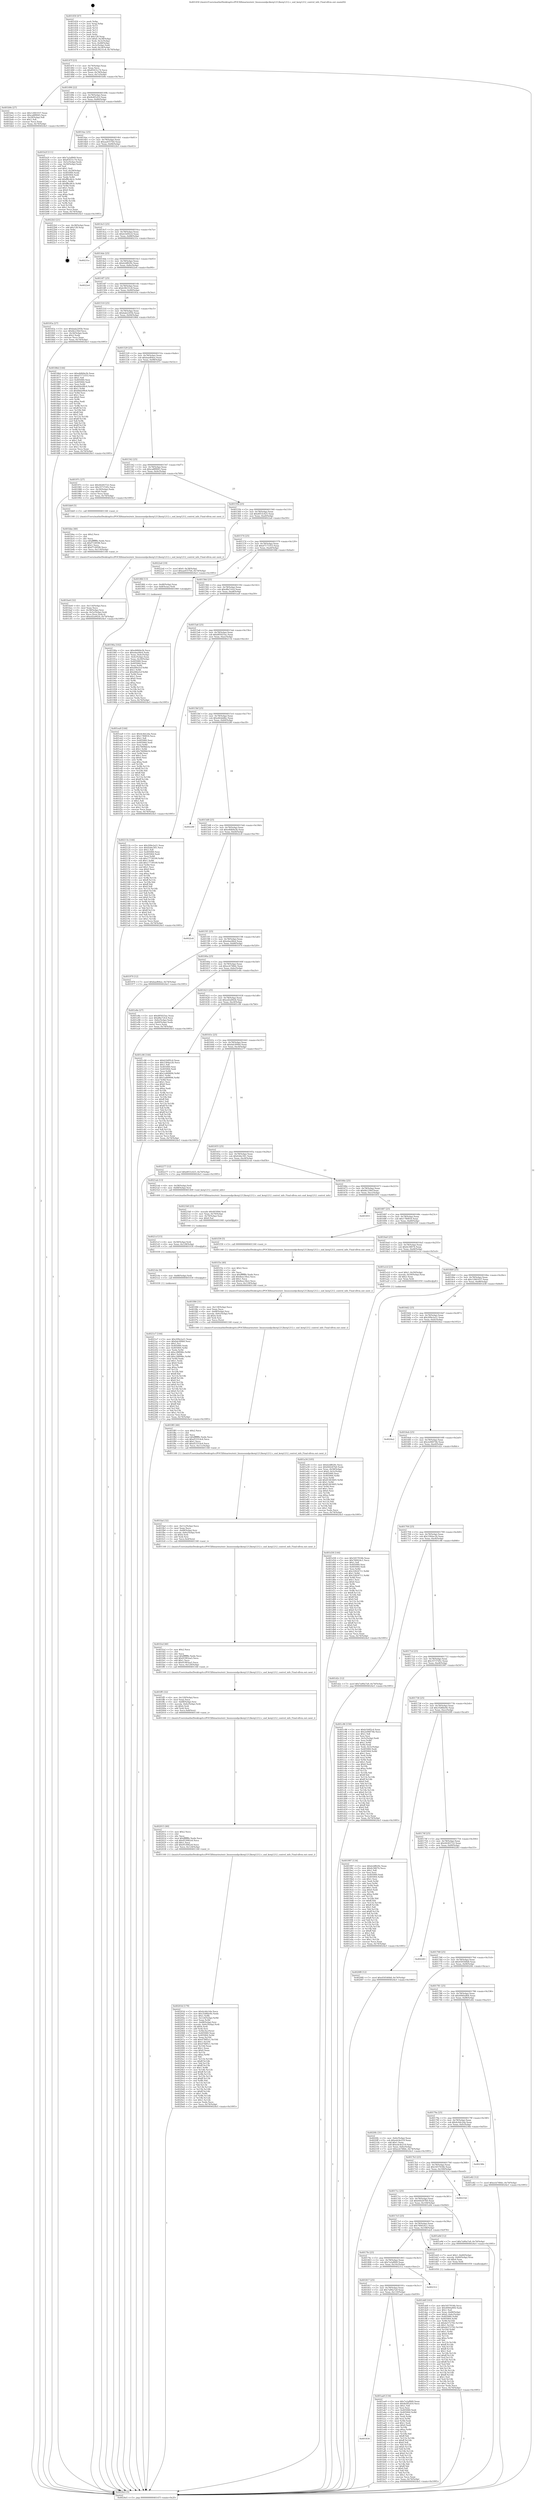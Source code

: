 digraph "0x401450" {
  label = "0x401450 (/mnt/c/Users/mathe/Desktop/tcc/POCII/binaries/extr_linuxsoundpcikorg1212korg1212.c_snd_korg1212_control_info_Final-ollvm.out::main(0))"
  labelloc = "t"
  node[shape=record]

  Entry [label="",width=0.3,height=0.3,shape=circle,fillcolor=black,style=filled]
  "0x40147f" [label="{
     0x40147f [23]\l
     | [instrs]\l
     &nbsp;&nbsp;0x40147f \<+3\>: mov -0x74(%rbp),%eax\l
     &nbsp;&nbsp;0x401482 \<+2\>: mov %eax,%ecx\l
     &nbsp;&nbsp;0x401484 \<+6\>: sub $0x85431c74,%ecx\l
     &nbsp;&nbsp;0x40148a \<+3\>: mov %eax,-0x78(%rbp)\l
     &nbsp;&nbsp;0x40148d \<+3\>: mov %ecx,-0x7c(%rbp)\l
     &nbsp;&nbsp;0x401490 \<+6\>: je 0000000000401b9e \<main+0x74e\>\l
  }"]
  "0x401b9e" [label="{
     0x401b9e [27]\l
     | [instrs]\l
     &nbsp;&nbsp;0x401b9e \<+5\>: mov $0x12061037,%eax\l
     &nbsp;&nbsp;0x401ba3 \<+5\>: mov $0xca8f9945,%ecx\l
     &nbsp;&nbsp;0x401ba8 \<+3\>: mov -0x29(%rbp),%dl\l
     &nbsp;&nbsp;0x401bab \<+3\>: test $0x1,%dl\l
     &nbsp;&nbsp;0x401bae \<+3\>: cmovne %ecx,%eax\l
     &nbsp;&nbsp;0x401bb1 \<+3\>: mov %eax,-0x74(%rbp)\l
     &nbsp;&nbsp;0x401bb4 \<+5\>: jmp 00000000004024e5 \<main+0x1095\>\l
  }"]
  "0x401496" [label="{
     0x401496 [22]\l
     | [instrs]\l
     &nbsp;&nbsp;0x401496 \<+5\>: jmp 000000000040149b \<main+0x4b\>\l
     &nbsp;&nbsp;0x40149b \<+3\>: mov -0x78(%rbp),%eax\l
     &nbsp;&nbsp;0x40149e \<+5\>: sub $0x8e4f1d10,%eax\l
     &nbsp;&nbsp;0x4014a3 \<+3\>: mov %eax,-0x80(%rbp)\l
     &nbsp;&nbsp;0x4014a6 \<+6\>: je 0000000000401b2f \<main+0x6df\>\l
  }"]
  Exit [label="",width=0.3,height=0.3,shape=circle,fillcolor=black,style=filled,peripheries=2]
  "0x401b2f" [label="{
     0x401b2f [111]\l
     | [instrs]\l
     &nbsp;&nbsp;0x401b2f \<+5\>: mov $0x7a2af849,%eax\l
     &nbsp;&nbsp;0x401b34 \<+5\>: mov $0x85431c74,%ecx\l
     &nbsp;&nbsp;0x401b39 \<+3\>: mov -0x5c(%rbp),%edx\l
     &nbsp;&nbsp;0x401b3c \<+3\>: cmp -0x50(%rbp),%edx\l
     &nbsp;&nbsp;0x401b3f \<+4\>: setl %sil\l
     &nbsp;&nbsp;0x401b43 \<+4\>: and $0x1,%sil\l
     &nbsp;&nbsp;0x401b47 \<+4\>: mov %sil,-0x29(%rbp)\l
     &nbsp;&nbsp;0x401b4b \<+7\>: mov 0x405060,%edx\l
     &nbsp;&nbsp;0x401b52 \<+7\>: mov 0x405064,%edi\l
     &nbsp;&nbsp;0x401b59 \<+3\>: mov %edx,%r8d\l
     &nbsp;&nbsp;0x401b5c \<+7\>: add $0xff6cdb3c,%r8d\l
     &nbsp;&nbsp;0x401b63 \<+4\>: sub $0x1,%r8d\l
     &nbsp;&nbsp;0x401b67 \<+7\>: sub $0xff6cdb3c,%r8d\l
     &nbsp;&nbsp;0x401b6e \<+4\>: imul %r8d,%edx\l
     &nbsp;&nbsp;0x401b72 \<+3\>: and $0x1,%edx\l
     &nbsp;&nbsp;0x401b75 \<+3\>: cmp $0x0,%edx\l
     &nbsp;&nbsp;0x401b78 \<+4\>: sete %sil\l
     &nbsp;&nbsp;0x401b7c \<+3\>: cmp $0xa,%edi\l
     &nbsp;&nbsp;0x401b7f \<+4\>: setl %r9b\l
     &nbsp;&nbsp;0x401b83 \<+3\>: mov %sil,%r10b\l
     &nbsp;&nbsp;0x401b86 \<+3\>: and %r9b,%r10b\l
     &nbsp;&nbsp;0x401b89 \<+3\>: xor %r9b,%sil\l
     &nbsp;&nbsp;0x401b8c \<+3\>: or %sil,%r10b\l
     &nbsp;&nbsp;0x401b8f \<+4\>: test $0x1,%r10b\l
     &nbsp;&nbsp;0x401b93 \<+3\>: cmovne %ecx,%eax\l
     &nbsp;&nbsp;0x401b96 \<+3\>: mov %eax,-0x74(%rbp)\l
     &nbsp;&nbsp;0x401b99 \<+5\>: jmp 00000000004024e5 \<main+0x1095\>\l
  }"]
  "0x4014ac" [label="{
     0x4014ac [25]\l
     | [instrs]\l
     &nbsp;&nbsp;0x4014ac \<+5\>: jmp 00000000004014b1 \<main+0x61\>\l
     &nbsp;&nbsp;0x4014b1 \<+3\>: mov -0x78(%rbp),%eax\l
     &nbsp;&nbsp;0x4014b4 \<+5\>: sub $0xaa4557b4,%eax\l
     &nbsp;&nbsp;0x4014b9 \<+6\>: mov %eax,-0x84(%rbp)\l
     &nbsp;&nbsp;0x4014bf \<+6\>: je 00000000004022b3 \<main+0xe63\>\l
  }"]
  "0x4021e7" [label="{
     0x4021e7 [144]\l
     | [instrs]\l
     &nbsp;&nbsp;0x4021e7 \<+5\>: mov $0x209e2a21,%eax\l
     &nbsp;&nbsp;0x4021ec \<+5\>: mov $0xfab300b0,%esi\l
     &nbsp;&nbsp;0x4021f1 \<+2\>: mov $0x1,%cl\l
     &nbsp;&nbsp;0x4021f3 \<+7\>: mov 0x405060,%edx\l
     &nbsp;&nbsp;0x4021fa \<+8\>: mov 0x405064,%r8d\l
     &nbsp;&nbsp;0x402202 \<+3\>: mov %edx,%r9d\l
     &nbsp;&nbsp;0x402205 \<+7\>: sub $0xc28f096c,%r9d\l
     &nbsp;&nbsp;0x40220c \<+4\>: sub $0x1,%r9d\l
     &nbsp;&nbsp;0x402210 \<+7\>: add $0xc28f096c,%r9d\l
     &nbsp;&nbsp;0x402217 \<+4\>: imul %r9d,%edx\l
     &nbsp;&nbsp;0x40221b \<+3\>: and $0x1,%edx\l
     &nbsp;&nbsp;0x40221e \<+3\>: cmp $0x0,%edx\l
     &nbsp;&nbsp;0x402221 \<+4\>: sete %r10b\l
     &nbsp;&nbsp;0x402225 \<+4\>: cmp $0xa,%r8d\l
     &nbsp;&nbsp;0x402229 \<+4\>: setl %r11b\l
     &nbsp;&nbsp;0x40222d \<+3\>: mov %r10b,%bl\l
     &nbsp;&nbsp;0x402230 \<+3\>: xor $0xff,%bl\l
     &nbsp;&nbsp;0x402233 \<+3\>: mov %r11b,%r14b\l
     &nbsp;&nbsp;0x402236 \<+4\>: xor $0xff,%r14b\l
     &nbsp;&nbsp;0x40223a \<+3\>: xor $0x0,%cl\l
     &nbsp;&nbsp;0x40223d \<+3\>: mov %bl,%r15b\l
     &nbsp;&nbsp;0x402240 \<+4\>: and $0x0,%r15b\l
     &nbsp;&nbsp;0x402244 \<+3\>: and %cl,%r10b\l
     &nbsp;&nbsp;0x402247 \<+3\>: mov %r14b,%r12b\l
     &nbsp;&nbsp;0x40224a \<+4\>: and $0x0,%r12b\l
     &nbsp;&nbsp;0x40224e \<+3\>: and %cl,%r11b\l
     &nbsp;&nbsp;0x402251 \<+3\>: or %r10b,%r15b\l
     &nbsp;&nbsp;0x402254 \<+3\>: or %r11b,%r12b\l
     &nbsp;&nbsp;0x402257 \<+3\>: xor %r12b,%r15b\l
     &nbsp;&nbsp;0x40225a \<+3\>: or %r14b,%bl\l
     &nbsp;&nbsp;0x40225d \<+3\>: xor $0xff,%bl\l
     &nbsp;&nbsp;0x402260 \<+3\>: or $0x0,%cl\l
     &nbsp;&nbsp;0x402263 \<+2\>: and %cl,%bl\l
     &nbsp;&nbsp;0x402265 \<+3\>: or %bl,%r15b\l
     &nbsp;&nbsp;0x402268 \<+4\>: test $0x1,%r15b\l
     &nbsp;&nbsp;0x40226c \<+3\>: cmovne %esi,%eax\l
     &nbsp;&nbsp;0x40226f \<+3\>: mov %eax,-0x74(%rbp)\l
     &nbsp;&nbsp;0x402272 \<+5\>: jmp 00000000004024e5 \<main+0x1095\>\l
  }"]
  "0x4022b3" [label="{
     0x4022b3 [21]\l
     | [instrs]\l
     &nbsp;&nbsp;0x4022b3 \<+3\>: mov -0x38(%rbp),%eax\l
     &nbsp;&nbsp;0x4022b6 \<+7\>: add $0x128,%rsp\l
     &nbsp;&nbsp;0x4022bd \<+1\>: pop %rbx\l
     &nbsp;&nbsp;0x4022be \<+2\>: pop %r12\l
     &nbsp;&nbsp;0x4022c0 \<+2\>: pop %r13\l
     &nbsp;&nbsp;0x4022c2 \<+2\>: pop %r14\l
     &nbsp;&nbsp;0x4022c4 \<+2\>: pop %r15\l
     &nbsp;&nbsp;0x4022c6 \<+1\>: pop %rbp\l
     &nbsp;&nbsp;0x4022c7 \<+1\>: ret\l
  }"]
  "0x4014c5" [label="{
     0x4014c5 [25]\l
     | [instrs]\l
     &nbsp;&nbsp;0x4014c5 \<+5\>: jmp 00000000004014ca \<main+0x7a\>\l
     &nbsp;&nbsp;0x4014ca \<+3\>: mov -0x78(%rbp),%eax\l
     &nbsp;&nbsp;0x4014cd \<+5\>: sub $0xb1b0f2c4,%eax\l
     &nbsp;&nbsp;0x4014d2 \<+6\>: mov %eax,-0x88(%rbp)\l
     &nbsp;&nbsp;0x4014d8 \<+6\>: je 000000000040231e \<main+0xece\>\l
  }"]
  "0x4021de" [label="{
     0x4021de [9]\l
     | [instrs]\l
     &nbsp;&nbsp;0x4021de \<+4\>: mov -0x68(%rbp),%rdi\l
     &nbsp;&nbsp;0x4021e2 \<+5\>: call 0000000000401030 \<free@plt\>\l
     | [calls]\l
     &nbsp;&nbsp;0x401030 \{1\} (unknown)\l
  }"]
  "0x40231e" [label="{
     0x40231e\l
  }", style=dashed]
  "0x4014de" [label="{
     0x4014de [25]\l
     | [instrs]\l
     &nbsp;&nbsp;0x4014de \<+5\>: jmp 00000000004014e3 \<main+0x93\>\l
     &nbsp;&nbsp;0x4014e3 \<+3\>: mov -0x78(%rbp),%eax\l
     &nbsp;&nbsp;0x4014e6 \<+5\>: sub $0xb2df629c,%eax\l
     &nbsp;&nbsp;0x4014eb \<+6\>: mov %eax,-0x8c(%rbp)\l
     &nbsp;&nbsp;0x4014f1 \<+6\>: je 00000000004022e4 \<main+0xe94\>\l
  }"]
  "0x4021cf" [label="{
     0x4021cf [15]\l
     | [instrs]\l
     &nbsp;&nbsp;0x4021cf \<+4\>: mov -0x58(%rbp),%rdi\l
     &nbsp;&nbsp;0x4021d3 \<+6\>: mov %eax,-0x128(%rbp)\l
     &nbsp;&nbsp;0x4021d9 \<+5\>: call 0000000000401030 \<free@plt\>\l
     | [calls]\l
     &nbsp;&nbsp;0x401030 \{1\} (unknown)\l
  }"]
  "0x4022e4" [label="{
     0x4022e4\l
  }", style=dashed]
  "0x4014f7" [label="{
     0x4014f7 [25]\l
     | [instrs]\l
     &nbsp;&nbsp;0x4014f7 \<+5\>: jmp 00000000004014fc \<main+0xac\>\l
     &nbsp;&nbsp;0x4014fc \<+3\>: mov -0x78(%rbp),%eax\l
     &nbsp;&nbsp;0x4014ff \<+5\>: sub $0xb38231c8,%eax\l
     &nbsp;&nbsp;0x401504 \<+6\>: mov %eax,-0x90(%rbp)\l
     &nbsp;&nbsp;0x40150a \<+6\>: je 000000000040183a \<main+0x3ea\>\l
  }"]
  "0x4021b8" [label="{
     0x4021b8 [23]\l
     | [instrs]\l
     &nbsp;&nbsp;0x4021b8 \<+10\>: movabs $0x4030b6,%rdi\l
     &nbsp;&nbsp;0x4021c2 \<+3\>: mov %eax,-0x70(%rbp)\l
     &nbsp;&nbsp;0x4021c5 \<+3\>: mov -0x70(%rbp),%esi\l
     &nbsp;&nbsp;0x4021c8 \<+2\>: mov $0x0,%al\l
     &nbsp;&nbsp;0x4021ca \<+5\>: call 0000000000401040 \<printf@plt\>\l
     | [calls]\l
     &nbsp;&nbsp;0x401040 \{1\} (unknown)\l
  }"]
  "0x40183a" [label="{
     0x40183a [27]\l
     | [instrs]\l
     &nbsp;&nbsp;0x40183a \<+5\>: mov $0xbab2205b,%eax\l
     &nbsp;&nbsp;0x40183f \<+5\>: mov $0xfdc23fef,%ecx\l
     &nbsp;&nbsp;0x401844 \<+3\>: mov -0x34(%rbp),%edx\l
     &nbsp;&nbsp;0x401847 \<+3\>: cmp $0x2,%edx\l
     &nbsp;&nbsp;0x40184a \<+3\>: cmovne %ecx,%eax\l
     &nbsp;&nbsp;0x40184d \<+3\>: mov %eax,-0x74(%rbp)\l
     &nbsp;&nbsp;0x401850 \<+5\>: jmp 00000000004024e5 \<main+0x1095\>\l
  }"]
  "0x401510" [label="{
     0x401510 [25]\l
     | [instrs]\l
     &nbsp;&nbsp;0x401510 \<+5\>: jmp 0000000000401515 \<main+0xc5\>\l
     &nbsp;&nbsp;0x401515 \<+3\>: mov -0x78(%rbp),%eax\l
     &nbsp;&nbsp;0x401518 \<+5\>: sub $0xbab2205b,%eax\l
     &nbsp;&nbsp;0x40151d \<+6\>: mov %eax,-0x94(%rbp)\l
     &nbsp;&nbsp;0x401523 \<+6\>: je 000000000040186d \<main+0x41d\>\l
  }"]
  "0x4024e5" [label="{
     0x4024e5 [5]\l
     | [instrs]\l
     &nbsp;&nbsp;0x4024e5 \<+5\>: jmp 000000000040147f \<main+0x2f\>\l
  }"]
  "0x401450" [label="{
     0x401450 [47]\l
     | [instrs]\l
     &nbsp;&nbsp;0x401450 \<+1\>: push %rbp\l
     &nbsp;&nbsp;0x401451 \<+3\>: mov %rsp,%rbp\l
     &nbsp;&nbsp;0x401454 \<+2\>: push %r15\l
     &nbsp;&nbsp;0x401456 \<+2\>: push %r14\l
     &nbsp;&nbsp;0x401458 \<+2\>: push %r13\l
     &nbsp;&nbsp;0x40145a \<+2\>: push %r12\l
     &nbsp;&nbsp;0x40145c \<+1\>: push %rbx\l
     &nbsp;&nbsp;0x40145d \<+7\>: sub $0x128,%rsp\l
     &nbsp;&nbsp;0x401464 \<+7\>: movl $0x0,-0x38(%rbp)\l
     &nbsp;&nbsp;0x40146b \<+3\>: mov %edi,-0x3c(%rbp)\l
     &nbsp;&nbsp;0x40146e \<+4\>: mov %rsi,-0x48(%rbp)\l
     &nbsp;&nbsp;0x401472 \<+3\>: mov -0x3c(%rbp),%edi\l
     &nbsp;&nbsp;0x401475 \<+3\>: mov %edi,-0x34(%rbp)\l
     &nbsp;&nbsp;0x401478 \<+7\>: movl $0xb38231c8,-0x74(%rbp)\l
  }"]
  "0x40203d" [label="{
     0x40203d [179]\l
     | [instrs]\l
     &nbsp;&nbsp;0x40203d \<+5\>: mov $0x4c4dc2da,%ecx\l
     &nbsp;&nbsp;0x402042 \<+5\>: mov $0x35d6be9e,%edx\l
     &nbsp;&nbsp;0x402047 \<+3\>: mov $0x1,%r8b\l
     &nbsp;&nbsp;0x40204a \<+7\>: mov -0x124(%rbp),%r9d\l
     &nbsp;&nbsp;0x402051 \<+4\>: imul %eax,%r9d\l
     &nbsp;&nbsp;0x402055 \<+4\>: mov -0x68(%rbp),%rsi\l
     &nbsp;&nbsp;0x402059 \<+4\>: movslq -0x6c(%rbp),%rdi\l
     &nbsp;&nbsp;0x40205d \<+4\>: shl $0x4,%rdi\l
     &nbsp;&nbsp;0x402061 \<+3\>: add %rdi,%rsi\l
     &nbsp;&nbsp;0x402064 \<+4\>: mov %r9d,0xc(%rsi)\l
     &nbsp;&nbsp;0x402068 \<+7\>: mov 0x405060,%eax\l
     &nbsp;&nbsp;0x40206f \<+8\>: mov 0x405064,%r9d\l
     &nbsp;&nbsp;0x402077 \<+3\>: mov %eax,%r10d\l
     &nbsp;&nbsp;0x40207a \<+7\>: add $0x47fdf5c1,%r10d\l
     &nbsp;&nbsp;0x402081 \<+4\>: sub $0x1,%r10d\l
     &nbsp;&nbsp;0x402085 \<+7\>: sub $0x47fdf5c1,%r10d\l
     &nbsp;&nbsp;0x40208c \<+4\>: imul %r10d,%eax\l
     &nbsp;&nbsp;0x402090 \<+3\>: and $0x1,%eax\l
     &nbsp;&nbsp;0x402093 \<+3\>: cmp $0x0,%eax\l
     &nbsp;&nbsp;0x402096 \<+4\>: sete %r11b\l
     &nbsp;&nbsp;0x40209a \<+4\>: cmp $0xa,%r9d\l
     &nbsp;&nbsp;0x40209e \<+3\>: setl %bl\l
     &nbsp;&nbsp;0x4020a1 \<+3\>: mov %r11b,%r14b\l
     &nbsp;&nbsp;0x4020a4 \<+4\>: xor $0xff,%r14b\l
     &nbsp;&nbsp;0x4020a8 \<+3\>: mov %bl,%r15b\l
     &nbsp;&nbsp;0x4020ab \<+4\>: xor $0xff,%r15b\l
     &nbsp;&nbsp;0x4020af \<+4\>: xor $0x1,%r8b\l
     &nbsp;&nbsp;0x4020b3 \<+3\>: mov %r14b,%r12b\l
     &nbsp;&nbsp;0x4020b6 \<+4\>: and $0xff,%r12b\l
     &nbsp;&nbsp;0x4020ba \<+3\>: and %r8b,%r11b\l
     &nbsp;&nbsp;0x4020bd \<+3\>: mov %r15b,%r13b\l
     &nbsp;&nbsp;0x4020c0 \<+4\>: and $0xff,%r13b\l
     &nbsp;&nbsp;0x4020c4 \<+3\>: and %r8b,%bl\l
     &nbsp;&nbsp;0x4020c7 \<+3\>: or %r11b,%r12b\l
     &nbsp;&nbsp;0x4020ca \<+3\>: or %bl,%r13b\l
     &nbsp;&nbsp;0x4020cd \<+3\>: xor %r13b,%r12b\l
     &nbsp;&nbsp;0x4020d0 \<+3\>: or %r15b,%r14b\l
     &nbsp;&nbsp;0x4020d3 \<+4\>: xor $0xff,%r14b\l
     &nbsp;&nbsp;0x4020d7 \<+4\>: or $0x1,%r8b\l
     &nbsp;&nbsp;0x4020db \<+3\>: and %r8b,%r14b\l
     &nbsp;&nbsp;0x4020de \<+3\>: or %r14b,%r12b\l
     &nbsp;&nbsp;0x4020e1 \<+4\>: test $0x1,%r12b\l
     &nbsp;&nbsp;0x4020e5 \<+3\>: cmovne %edx,%ecx\l
     &nbsp;&nbsp;0x4020e8 \<+3\>: mov %ecx,-0x74(%rbp)\l
     &nbsp;&nbsp;0x4020eb \<+5\>: jmp 00000000004024e5 \<main+0x1095\>\l
  }"]
  "0x40186d" [label="{
     0x40186d [144]\l
     | [instrs]\l
     &nbsp;&nbsp;0x40186d \<+5\>: mov $0xe8db9a3b,%eax\l
     &nbsp;&nbsp;0x401872 \<+5\>: mov $0xd7173353,%ecx\l
     &nbsp;&nbsp;0x401877 \<+2\>: mov $0x1,%dl\l
     &nbsp;&nbsp;0x401879 \<+7\>: mov 0x405060,%esi\l
     &nbsp;&nbsp;0x401880 \<+7\>: mov 0x405064,%edi\l
     &nbsp;&nbsp;0x401887 \<+3\>: mov %esi,%r8d\l
     &nbsp;&nbsp;0x40188a \<+7\>: add $0x84dc89c6,%r8d\l
     &nbsp;&nbsp;0x401891 \<+4\>: sub $0x1,%r8d\l
     &nbsp;&nbsp;0x401895 \<+7\>: sub $0x84dc89c6,%r8d\l
     &nbsp;&nbsp;0x40189c \<+4\>: imul %r8d,%esi\l
     &nbsp;&nbsp;0x4018a0 \<+3\>: and $0x1,%esi\l
     &nbsp;&nbsp;0x4018a3 \<+3\>: cmp $0x0,%esi\l
     &nbsp;&nbsp;0x4018a6 \<+4\>: sete %r9b\l
     &nbsp;&nbsp;0x4018aa \<+3\>: cmp $0xa,%edi\l
     &nbsp;&nbsp;0x4018ad \<+4\>: setl %r10b\l
     &nbsp;&nbsp;0x4018b1 \<+3\>: mov %r9b,%r11b\l
     &nbsp;&nbsp;0x4018b4 \<+4\>: xor $0xff,%r11b\l
     &nbsp;&nbsp;0x4018b8 \<+3\>: mov %r10b,%bl\l
     &nbsp;&nbsp;0x4018bb \<+3\>: xor $0xff,%bl\l
     &nbsp;&nbsp;0x4018be \<+3\>: xor $0x1,%dl\l
     &nbsp;&nbsp;0x4018c1 \<+3\>: mov %r11b,%r14b\l
     &nbsp;&nbsp;0x4018c4 \<+4\>: and $0xff,%r14b\l
     &nbsp;&nbsp;0x4018c8 \<+3\>: and %dl,%r9b\l
     &nbsp;&nbsp;0x4018cb \<+3\>: mov %bl,%r15b\l
     &nbsp;&nbsp;0x4018ce \<+4\>: and $0xff,%r15b\l
     &nbsp;&nbsp;0x4018d2 \<+3\>: and %dl,%r10b\l
     &nbsp;&nbsp;0x4018d5 \<+3\>: or %r9b,%r14b\l
     &nbsp;&nbsp;0x4018d8 \<+3\>: or %r10b,%r15b\l
     &nbsp;&nbsp;0x4018db \<+3\>: xor %r15b,%r14b\l
     &nbsp;&nbsp;0x4018de \<+3\>: or %bl,%r11b\l
     &nbsp;&nbsp;0x4018e1 \<+4\>: xor $0xff,%r11b\l
     &nbsp;&nbsp;0x4018e5 \<+3\>: or $0x1,%dl\l
     &nbsp;&nbsp;0x4018e8 \<+3\>: and %dl,%r11b\l
     &nbsp;&nbsp;0x4018eb \<+3\>: or %r11b,%r14b\l
     &nbsp;&nbsp;0x4018ee \<+4\>: test $0x1,%r14b\l
     &nbsp;&nbsp;0x4018f2 \<+3\>: cmovne %ecx,%eax\l
     &nbsp;&nbsp;0x4018f5 \<+3\>: mov %eax,-0x74(%rbp)\l
     &nbsp;&nbsp;0x4018f8 \<+5\>: jmp 00000000004024e5 \<main+0x1095\>\l
  }"]
  "0x401529" [label="{
     0x401529 [25]\l
     | [instrs]\l
     &nbsp;&nbsp;0x401529 \<+5\>: jmp 000000000040152e \<main+0xde\>\l
     &nbsp;&nbsp;0x40152e \<+3\>: mov -0x78(%rbp),%eax\l
     &nbsp;&nbsp;0x401531 \<+5\>: sub $0xbaef64ee,%eax\l
     &nbsp;&nbsp;0x401536 \<+6\>: mov %eax,-0x98(%rbp)\l
     &nbsp;&nbsp;0x40153c \<+6\>: je 000000000040197c \<main+0x52c\>\l
  }"]
  "0x402015" [label="{
     0x402015 [40]\l
     | [instrs]\l
     &nbsp;&nbsp;0x402015 \<+5\>: mov $0x2,%ecx\l
     &nbsp;&nbsp;0x40201a \<+1\>: cltd\l
     &nbsp;&nbsp;0x40201b \<+2\>: idiv %ecx\l
     &nbsp;&nbsp;0x40201d \<+6\>: imul $0xfffffffe,%edx,%ecx\l
     &nbsp;&nbsp;0x402023 \<+6\>: sub $0x953082c6,%ecx\l
     &nbsp;&nbsp;0x402029 \<+3\>: add $0x1,%ecx\l
     &nbsp;&nbsp;0x40202c \<+6\>: add $0x953082c6,%ecx\l
     &nbsp;&nbsp;0x402032 \<+6\>: mov %ecx,-0x124(%rbp)\l
     &nbsp;&nbsp;0x402038 \<+5\>: call 0000000000401160 \<next_i\>\l
     | [calls]\l
     &nbsp;&nbsp;0x401160 \{1\} (/mnt/c/Users/mathe/Desktop/tcc/POCII/binaries/extr_linuxsoundpcikorg1212korg1212.c_snd_korg1212_control_info_Final-ollvm.out::next_i)\l
  }"]
  "0x40197c" [label="{
     0x40197c [27]\l
     | [instrs]\l
     &nbsp;&nbsp;0x40197c \<+5\>: mov $0x44283722,%eax\l
     &nbsp;&nbsp;0x401981 \<+5\>: mov $0x35737d5c,%ecx\l
     &nbsp;&nbsp;0x401986 \<+3\>: mov -0x30(%rbp),%edx\l
     &nbsp;&nbsp;0x401989 \<+3\>: cmp $0x0,%edx\l
     &nbsp;&nbsp;0x40198c \<+3\>: cmove %ecx,%eax\l
     &nbsp;&nbsp;0x40198f \<+3\>: mov %eax,-0x74(%rbp)\l
     &nbsp;&nbsp;0x401992 \<+5\>: jmp 00000000004024e5 \<main+0x1095\>\l
  }"]
  "0x401542" [label="{
     0x401542 [25]\l
     | [instrs]\l
     &nbsp;&nbsp;0x401542 \<+5\>: jmp 0000000000401547 \<main+0xf7\>\l
     &nbsp;&nbsp;0x401547 \<+3\>: mov -0x78(%rbp),%eax\l
     &nbsp;&nbsp;0x40154a \<+5\>: sub $0xca8f9945,%eax\l
     &nbsp;&nbsp;0x40154f \<+6\>: mov %eax,-0x9c(%rbp)\l
     &nbsp;&nbsp;0x401555 \<+6\>: je 0000000000401bb9 \<main+0x769\>\l
  }"]
  "0x401ff5" [label="{
     0x401ff5 [32]\l
     | [instrs]\l
     &nbsp;&nbsp;0x401ff5 \<+6\>: mov -0x120(%rbp),%ecx\l
     &nbsp;&nbsp;0x401ffb \<+3\>: imul %eax,%ecx\l
     &nbsp;&nbsp;0x401ffe \<+4\>: mov -0x68(%rbp),%rsi\l
     &nbsp;&nbsp;0x402002 \<+4\>: movslq -0x6c(%rbp),%rdi\l
     &nbsp;&nbsp;0x402006 \<+4\>: shl $0x4,%rdi\l
     &nbsp;&nbsp;0x40200a \<+3\>: add %rdi,%rsi\l
     &nbsp;&nbsp;0x40200d \<+3\>: mov %ecx,0x8(%rsi)\l
     &nbsp;&nbsp;0x402010 \<+5\>: call 0000000000401160 \<next_i\>\l
     | [calls]\l
     &nbsp;&nbsp;0x401160 \{1\} (/mnt/c/Users/mathe/Desktop/tcc/POCII/binaries/extr_linuxsoundpcikorg1212korg1212.c_snd_korg1212_control_info_Final-ollvm.out::next_i)\l
  }"]
  "0x401bb9" [label="{
     0x401bb9 [5]\l
     | [instrs]\l
     &nbsp;&nbsp;0x401bb9 \<+5\>: call 0000000000401160 \<next_i\>\l
     | [calls]\l
     &nbsp;&nbsp;0x401160 \{1\} (/mnt/c/Users/mathe/Desktop/tcc/POCII/binaries/extr_linuxsoundpcikorg1212korg1212.c_snd_korg1212_control_info_Final-ollvm.out::next_i)\l
  }"]
  "0x40155b" [label="{
     0x40155b [25]\l
     | [instrs]\l
     &nbsp;&nbsp;0x40155b \<+5\>: jmp 0000000000401560 \<main+0x110\>\l
     &nbsp;&nbsp;0x401560 \<+3\>: mov -0x78(%rbp),%eax\l
     &nbsp;&nbsp;0x401563 \<+5\>: sub $0xd053c425,%eax\l
     &nbsp;&nbsp;0x401568 \<+6\>: mov %eax,-0xa0(%rbp)\l
     &nbsp;&nbsp;0x40156e \<+6\>: je 00000000004022a0 \<main+0xe50\>\l
  }"]
  "0x401fcd" [label="{
     0x401fcd [40]\l
     | [instrs]\l
     &nbsp;&nbsp;0x401fcd \<+5\>: mov $0x2,%ecx\l
     &nbsp;&nbsp;0x401fd2 \<+1\>: cltd\l
     &nbsp;&nbsp;0x401fd3 \<+2\>: idiv %ecx\l
     &nbsp;&nbsp;0x401fd5 \<+6\>: imul $0xfffffffe,%edx,%ecx\l
     &nbsp;&nbsp;0x401fdb \<+6\>: add $0x91993ea5,%ecx\l
     &nbsp;&nbsp;0x401fe1 \<+3\>: add $0x1,%ecx\l
     &nbsp;&nbsp;0x401fe4 \<+6\>: sub $0x91993ea5,%ecx\l
     &nbsp;&nbsp;0x401fea \<+6\>: mov %ecx,-0x120(%rbp)\l
     &nbsp;&nbsp;0x401ff0 \<+5\>: call 0000000000401160 \<next_i\>\l
     | [calls]\l
     &nbsp;&nbsp;0x401160 \{1\} (/mnt/c/Users/mathe/Desktop/tcc/POCII/binaries/extr_linuxsoundpcikorg1212korg1212.c_snd_korg1212_control_info_Final-ollvm.out::next_i)\l
  }"]
  "0x4022a0" [label="{
     0x4022a0 [19]\l
     | [instrs]\l
     &nbsp;&nbsp;0x4022a0 \<+7\>: movl $0x0,-0x38(%rbp)\l
     &nbsp;&nbsp;0x4022a7 \<+7\>: movl $0xaa4557b4,-0x74(%rbp)\l
     &nbsp;&nbsp;0x4022ae \<+5\>: jmp 00000000004024e5 \<main+0x1095\>\l
  }"]
  "0x401574" [label="{
     0x401574 [25]\l
     | [instrs]\l
     &nbsp;&nbsp;0x401574 \<+5\>: jmp 0000000000401579 \<main+0x129\>\l
     &nbsp;&nbsp;0x401579 \<+3\>: mov -0x78(%rbp),%eax\l
     &nbsp;&nbsp;0x40157c \<+5\>: sub $0xd7173353,%eax\l
     &nbsp;&nbsp;0x401581 \<+6\>: mov %eax,-0xa4(%rbp)\l
     &nbsp;&nbsp;0x401587 \<+6\>: je 00000000004018fd \<main+0x4ad\>\l
  }"]
  "0x401fad" [label="{
     0x401fad [32]\l
     | [instrs]\l
     &nbsp;&nbsp;0x401fad \<+6\>: mov -0x11c(%rbp),%ecx\l
     &nbsp;&nbsp;0x401fb3 \<+3\>: imul %eax,%ecx\l
     &nbsp;&nbsp;0x401fb6 \<+4\>: mov -0x68(%rbp),%rsi\l
     &nbsp;&nbsp;0x401fba \<+4\>: movslq -0x6c(%rbp),%rdi\l
     &nbsp;&nbsp;0x401fbe \<+4\>: shl $0x4,%rdi\l
     &nbsp;&nbsp;0x401fc2 \<+3\>: add %rdi,%rsi\l
     &nbsp;&nbsp;0x401fc5 \<+3\>: mov %ecx,0x4(%rsi)\l
     &nbsp;&nbsp;0x401fc8 \<+5\>: call 0000000000401160 \<next_i\>\l
     | [calls]\l
     &nbsp;&nbsp;0x401160 \{1\} (/mnt/c/Users/mathe/Desktop/tcc/POCII/binaries/extr_linuxsoundpcikorg1212korg1212.c_snd_korg1212_control_info_Final-ollvm.out::next_i)\l
  }"]
  "0x4018fd" [label="{
     0x4018fd [13]\l
     | [instrs]\l
     &nbsp;&nbsp;0x4018fd \<+4\>: mov -0x48(%rbp),%rax\l
     &nbsp;&nbsp;0x401901 \<+4\>: mov 0x8(%rax),%rdi\l
     &nbsp;&nbsp;0x401905 \<+5\>: call 0000000000401060 \<atoi@plt\>\l
     | [calls]\l
     &nbsp;&nbsp;0x401060 \{1\} (unknown)\l
  }"]
  "0x40158d" [label="{
     0x40158d [25]\l
     | [instrs]\l
     &nbsp;&nbsp;0x40158d \<+5\>: jmp 0000000000401592 \<main+0x142\>\l
     &nbsp;&nbsp;0x401592 \<+3\>: mov -0x78(%rbp),%eax\l
     &nbsp;&nbsp;0x401595 \<+5\>: sub $0xd8a7cfc4,%eax\l
     &nbsp;&nbsp;0x40159a \<+6\>: mov %eax,-0xa8(%rbp)\l
     &nbsp;&nbsp;0x4015a0 \<+6\>: je 0000000000401ea9 \<main+0xa59\>\l
  }"]
  "0x40190a" [label="{
     0x40190a [102]\l
     | [instrs]\l
     &nbsp;&nbsp;0x40190a \<+5\>: mov $0xe8db9a3b,%ecx\l
     &nbsp;&nbsp;0x40190f \<+5\>: mov $0xebac6fe4,%edx\l
     &nbsp;&nbsp;0x401914 \<+3\>: mov %eax,-0x4c(%rbp)\l
     &nbsp;&nbsp;0x401917 \<+3\>: mov -0x4c(%rbp),%eax\l
     &nbsp;&nbsp;0x40191a \<+3\>: mov %eax,-0x30(%rbp)\l
     &nbsp;&nbsp;0x40191d \<+7\>: mov 0x405060,%eax\l
     &nbsp;&nbsp;0x401924 \<+7\>: mov 0x405064,%esi\l
     &nbsp;&nbsp;0x40192b \<+3\>: mov %eax,%r8d\l
     &nbsp;&nbsp;0x40192e \<+7\>: add $0xd46a5cf,%r8d\l
     &nbsp;&nbsp;0x401935 \<+4\>: sub $0x1,%r8d\l
     &nbsp;&nbsp;0x401939 \<+7\>: sub $0xd46a5cf,%r8d\l
     &nbsp;&nbsp;0x401940 \<+4\>: imul %r8d,%eax\l
     &nbsp;&nbsp;0x401944 \<+3\>: and $0x1,%eax\l
     &nbsp;&nbsp;0x401947 \<+3\>: cmp $0x0,%eax\l
     &nbsp;&nbsp;0x40194a \<+4\>: sete %r9b\l
     &nbsp;&nbsp;0x40194e \<+3\>: cmp $0xa,%esi\l
     &nbsp;&nbsp;0x401951 \<+4\>: setl %r10b\l
     &nbsp;&nbsp;0x401955 \<+3\>: mov %r9b,%r11b\l
     &nbsp;&nbsp;0x401958 \<+3\>: and %r10b,%r11b\l
     &nbsp;&nbsp;0x40195b \<+3\>: xor %r10b,%r9b\l
     &nbsp;&nbsp;0x40195e \<+3\>: or %r9b,%r11b\l
     &nbsp;&nbsp;0x401961 \<+4\>: test $0x1,%r11b\l
     &nbsp;&nbsp;0x401965 \<+3\>: cmovne %edx,%ecx\l
     &nbsp;&nbsp;0x401968 \<+3\>: mov %ecx,-0x74(%rbp)\l
     &nbsp;&nbsp;0x40196b \<+5\>: jmp 00000000004024e5 \<main+0x1095\>\l
  }"]
  "0x401f85" [label="{
     0x401f85 [40]\l
     | [instrs]\l
     &nbsp;&nbsp;0x401f85 \<+5\>: mov $0x2,%ecx\l
     &nbsp;&nbsp;0x401f8a \<+1\>: cltd\l
     &nbsp;&nbsp;0x401f8b \<+2\>: idiv %ecx\l
     &nbsp;&nbsp;0x401f8d \<+6\>: imul $0xfffffffe,%edx,%ecx\l
     &nbsp;&nbsp;0x401f93 \<+6\>: sub $0xd53314c6,%ecx\l
     &nbsp;&nbsp;0x401f99 \<+3\>: add $0x1,%ecx\l
     &nbsp;&nbsp;0x401f9c \<+6\>: add $0xd53314c6,%ecx\l
     &nbsp;&nbsp;0x401fa2 \<+6\>: mov %ecx,-0x11c(%rbp)\l
     &nbsp;&nbsp;0x401fa8 \<+5\>: call 0000000000401160 \<next_i\>\l
     | [calls]\l
     &nbsp;&nbsp;0x401160 \{1\} (/mnt/c/Users/mathe/Desktop/tcc/POCII/binaries/extr_linuxsoundpcikorg1212korg1212.c_snd_korg1212_control_info_Final-ollvm.out::next_i)\l
  }"]
  "0x401ea9" [label="{
     0x401ea9 [144]\l
     | [instrs]\l
     &nbsp;&nbsp;0x401ea9 \<+5\>: mov $0x4c4dc2da,%eax\l
     &nbsp;&nbsp;0x401eae \<+5\>: mov $0x1780816,%ecx\l
     &nbsp;&nbsp;0x401eb3 \<+2\>: mov $0x1,%dl\l
     &nbsp;&nbsp;0x401eb5 \<+7\>: mov 0x405060,%esi\l
     &nbsp;&nbsp;0x401ebc \<+7\>: mov 0x405064,%edi\l
     &nbsp;&nbsp;0x401ec3 \<+3\>: mov %esi,%r8d\l
     &nbsp;&nbsp;0x401ec6 \<+7\>: sub $0x7669bb1b,%r8d\l
     &nbsp;&nbsp;0x401ecd \<+4\>: sub $0x1,%r8d\l
     &nbsp;&nbsp;0x401ed1 \<+7\>: add $0x7669bb1b,%r8d\l
     &nbsp;&nbsp;0x401ed8 \<+4\>: imul %r8d,%esi\l
     &nbsp;&nbsp;0x401edc \<+3\>: and $0x1,%esi\l
     &nbsp;&nbsp;0x401edf \<+3\>: cmp $0x0,%esi\l
     &nbsp;&nbsp;0x401ee2 \<+4\>: sete %r9b\l
     &nbsp;&nbsp;0x401ee6 \<+3\>: cmp $0xa,%edi\l
     &nbsp;&nbsp;0x401ee9 \<+4\>: setl %r10b\l
     &nbsp;&nbsp;0x401eed \<+3\>: mov %r9b,%r11b\l
     &nbsp;&nbsp;0x401ef0 \<+4\>: xor $0xff,%r11b\l
     &nbsp;&nbsp;0x401ef4 \<+3\>: mov %r10b,%bl\l
     &nbsp;&nbsp;0x401ef7 \<+3\>: xor $0xff,%bl\l
     &nbsp;&nbsp;0x401efa \<+3\>: xor $0x1,%dl\l
     &nbsp;&nbsp;0x401efd \<+3\>: mov %r11b,%r14b\l
     &nbsp;&nbsp;0x401f00 \<+4\>: and $0xff,%r14b\l
     &nbsp;&nbsp;0x401f04 \<+3\>: and %dl,%r9b\l
     &nbsp;&nbsp;0x401f07 \<+3\>: mov %bl,%r15b\l
     &nbsp;&nbsp;0x401f0a \<+4\>: and $0xff,%r15b\l
     &nbsp;&nbsp;0x401f0e \<+3\>: and %dl,%r10b\l
     &nbsp;&nbsp;0x401f11 \<+3\>: or %r9b,%r14b\l
     &nbsp;&nbsp;0x401f14 \<+3\>: or %r10b,%r15b\l
     &nbsp;&nbsp;0x401f17 \<+3\>: xor %r15b,%r14b\l
     &nbsp;&nbsp;0x401f1a \<+3\>: or %bl,%r11b\l
     &nbsp;&nbsp;0x401f1d \<+4\>: xor $0xff,%r11b\l
     &nbsp;&nbsp;0x401f21 \<+3\>: or $0x1,%dl\l
     &nbsp;&nbsp;0x401f24 \<+3\>: and %dl,%r11b\l
     &nbsp;&nbsp;0x401f27 \<+3\>: or %r11b,%r14b\l
     &nbsp;&nbsp;0x401f2a \<+4\>: test $0x1,%r14b\l
     &nbsp;&nbsp;0x401f2e \<+3\>: cmovne %ecx,%eax\l
     &nbsp;&nbsp;0x401f31 \<+3\>: mov %eax,-0x74(%rbp)\l
     &nbsp;&nbsp;0x401f34 \<+5\>: jmp 00000000004024e5 \<main+0x1095\>\l
  }"]
  "0x4015a6" [label="{
     0x4015a6 [25]\l
     | [instrs]\l
     &nbsp;&nbsp;0x4015a6 \<+5\>: jmp 00000000004015ab \<main+0x15b\>\l
     &nbsp;&nbsp;0x4015ab \<+3\>: mov -0x78(%rbp),%eax\l
     &nbsp;&nbsp;0x4015ae \<+5\>: sub $0xd95025ac,%eax\l
     &nbsp;&nbsp;0x4015b3 \<+6\>: mov %eax,-0xac(%rbp)\l
     &nbsp;&nbsp;0x4015b9 \<+6\>: je 000000000040211b \<main+0xccb\>\l
  }"]
  "0x401f66" [label="{
     0x401f66 [31]\l
     | [instrs]\l
     &nbsp;&nbsp;0x401f66 \<+6\>: mov -0x118(%rbp),%ecx\l
     &nbsp;&nbsp;0x401f6c \<+3\>: imul %eax,%ecx\l
     &nbsp;&nbsp;0x401f6f \<+4\>: mov -0x68(%rbp),%rsi\l
     &nbsp;&nbsp;0x401f73 \<+4\>: movslq -0x6c(%rbp),%rdi\l
     &nbsp;&nbsp;0x401f77 \<+4\>: shl $0x4,%rdi\l
     &nbsp;&nbsp;0x401f7b \<+3\>: add %rdi,%rsi\l
     &nbsp;&nbsp;0x401f7e \<+2\>: mov %ecx,(%rsi)\l
     &nbsp;&nbsp;0x401f80 \<+5\>: call 0000000000401160 \<next_i\>\l
     | [calls]\l
     &nbsp;&nbsp;0x401160 \{1\} (/mnt/c/Users/mathe/Desktop/tcc/POCII/binaries/extr_linuxsoundpcikorg1212korg1212.c_snd_korg1212_control_info_Final-ollvm.out::next_i)\l
  }"]
  "0x40211b" [label="{
     0x40211b [144]\l
     | [instrs]\l
     &nbsp;&nbsp;0x40211b \<+5\>: mov $0x209e2a21,%eax\l
     &nbsp;&nbsp;0x402120 \<+5\>: mov $0xfcbbc561,%ecx\l
     &nbsp;&nbsp;0x402125 \<+2\>: mov $0x1,%dl\l
     &nbsp;&nbsp;0x402127 \<+7\>: mov 0x405060,%esi\l
     &nbsp;&nbsp;0x40212e \<+7\>: mov 0x405064,%edi\l
     &nbsp;&nbsp;0x402135 \<+3\>: mov %esi,%r8d\l
     &nbsp;&nbsp;0x402138 \<+7\>: sub $0x17739109,%r8d\l
     &nbsp;&nbsp;0x40213f \<+4\>: sub $0x1,%r8d\l
     &nbsp;&nbsp;0x402143 \<+7\>: add $0x17739109,%r8d\l
     &nbsp;&nbsp;0x40214a \<+4\>: imul %r8d,%esi\l
     &nbsp;&nbsp;0x40214e \<+3\>: and $0x1,%esi\l
     &nbsp;&nbsp;0x402151 \<+3\>: cmp $0x0,%esi\l
     &nbsp;&nbsp;0x402154 \<+4\>: sete %r9b\l
     &nbsp;&nbsp;0x402158 \<+3\>: cmp $0xa,%edi\l
     &nbsp;&nbsp;0x40215b \<+4\>: setl %r10b\l
     &nbsp;&nbsp;0x40215f \<+3\>: mov %r9b,%r11b\l
     &nbsp;&nbsp;0x402162 \<+4\>: xor $0xff,%r11b\l
     &nbsp;&nbsp;0x402166 \<+3\>: mov %r10b,%bl\l
     &nbsp;&nbsp;0x402169 \<+3\>: xor $0xff,%bl\l
     &nbsp;&nbsp;0x40216c \<+3\>: xor $0x0,%dl\l
     &nbsp;&nbsp;0x40216f \<+3\>: mov %r11b,%r14b\l
     &nbsp;&nbsp;0x402172 \<+4\>: and $0x0,%r14b\l
     &nbsp;&nbsp;0x402176 \<+3\>: and %dl,%r9b\l
     &nbsp;&nbsp;0x402179 \<+3\>: mov %bl,%r15b\l
     &nbsp;&nbsp;0x40217c \<+4\>: and $0x0,%r15b\l
     &nbsp;&nbsp;0x402180 \<+3\>: and %dl,%r10b\l
     &nbsp;&nbsp;0x402183 \<+3\>: or %r9b,%r14b\l
     &nbsp;&nbsp;0x402186 \<+3\>: or %r10b,%r15b\l
     &nbsp;&nbsp;0x402189 \<+3\>: xor %r15b,%r14b\l
     &nbsp;&nbsp;0x40218c \<+3\>: or %bl,%r11b\l
     &nbsp;&nbsp;0x40218f \<+4\>: xor $0xff,%r11b\l
     &nbsp;&nbsp;0x402193 \<+3\>: or $0x0,%dl\l
     &nbsp;&nbsp;0x402196 \<+3\>: and %dl,%r11b\l
     &nbsp;&nbsp;0x402199 \<+3\>: or %r11b,%r14b\l
     &nbsp;&nbsp;0x40219c \<+4\>: test $0x1,%r14b\l
     &nbsp;&nbsp;0x4021a0 \<+3\>: cmovne %ecx,%eax\l
     &nbsp;&nbsp;0x4021a3 \<+3\>: mov %eax,-0x74(%rbp)\l
     &nbsp;&nbsp;0x4021a6 \<+5\>: jmp 00000000004024e5 \<main+0x1095\>\l
  }"]
  "0x4015bf" [label="{
     0x4015bf [25]\l
     | [instrs]\l
     &nbsp;&nbsp;0x4015bf \<+5\>: jmp 00000000004015c4 \<main+0x174\>\l
     &nbsp;&nbsp;0x4015c4 \<+3\>: mov -0x78(%rbp),%eax\l
     &nbsp;&nbsp;0x4015c7 \<+5\>: sub $0xe8cbddbc,%eax\l
     &nbsp;&nbsp;0x4015cc \<+6\>: mov %eax,-0xb0(%rbp)\l
     &nbsp;&nbsp;0x4015d2 \<+6\>: je 000000000040228f \<main+0xe3f\>\l
  }"]
  "0x401f3e" [label="{
     0x401f3e [40]\l
     | [instrs]\l
     &nbsp;&nbsp;0x401f3e \<+5\>: mov $0x2,%ecx\l
     &nbsp;&nbsp;0x401f43 \<+1\>: cltd\l
     &nbsp;&nbsp;0x401f44 \<+2\>: idiv %ecx\l
     &nbsp;&nbsp;0x401f46 \<+6\>: imul $0xfffffffe,%edx,%ecx\l
     &nbsp;&nbsp;0x401f4c \<+6\>: add $0x8eec34e2,%ecx\l
     &nbsp;&nbsp;0x401f52 \<+3\>: add $0x1,%ecx\l
     &nbsp;&nbsp;0x401f55 \<+6\>: sub $0x8eec34e2,%ecx\l
     &nbsp;&nbsp;0x401f5b \<+6\>: mov %ecx,-0x118(%rbp)\l
     &nbsp;&nbsp;0x401f61 \<+5\>: call 0000000000401160 \<next_i\>\l
     | [calls]\l
     &nbsp;&nbsp;0x401160 \{1\} (/mnt/c/Users/mathe/Desktop/tcc/POCII/binaries/extr_linuxsoundpcikorg1212korg1212.c_snd_korg1212_control_info_Final-ollvm.out::next_i)\l
  }"]
  "0x40228f" [label="{
     0x40228f\l
  }", style=dashed]
  "0x4015d8" [label="{
     0x4015d8 [25]\l
     | [instrs]\l
     &nbsp;&nbsp;0x4015d8 \<+5\>: jmp 00000000004015dd \<main+0x18d\>\l
     &nbsp;&nbsp;0x4015dd \<+3\>: mov -0x78(%rbp),%eax\l
     &nbsp;&nbsp;0x4015e0 \<+5\>: sub $0xe8db9a3b,%eax\l
     &nbsp;&nbsp;0x4015e5 \<+6\>: mov %eax,-0xb4(%rbp)\l
     &nbsp;&nbsp;0x4015eb \<+6\>: je 00000000004022c8 \<main+0xe78\>\l
  }"]
  "0x401ddf" [label="{
     0x401ddf [163]\l
     | [instrs]\l
     &nbsp;&nbsp;0x401ddf \<+5\>: mov $0x5457934b,%ecx\l
     &nbsp;&nbsp;0x401de4 \<+5\>: mov $0x4940a904,%edx\l
     &nbsp;&nbsp;0x401de9 \<+3\>: mov $0x1,%sil\l
     &nbsp;&nbsp;0x401dec \<+4\>: mov %rax,-0x68(%rbp)\l
     &nbsp;&nbsp;0x401df0 \<+7\>: movl $0x0,-0x6c(%rbp)\l
     &nbsp;&nbsp;0x401df7 \<+8\>: mov 0x405060,%r8d\l
     &nbsp;&nbsp;0x401dff \<+8\>: mov 0x405064,%r9d\l
     &nbsp;&nbsp;0x401e07 \<+3\>: mov %r8d,%r10d\l
     &nbsp;&nbsp;0x401e0a \<+7\>: sub $0xde572792,%r10d\l
     &nbsp;&nbsp;0x401e11 \<+4\>: sub $0x1,%r10d\l
     &nbsp;&nbsp;0x401e15 \<+7\>: add $0xde572792,%r10d\l
     &nbsp;&nbsp;0x401e1c \<+4\>: imul %r10d,%r8d\l
     &nbsp;&nbsp;0x401e20 \<+4\>: and $0x1,%r8d\l
     &nbsp;&nbsp;0x401e24 \<+4\>: cmp $0x0,%r8d\l
     &nbsp;&nbsp;0x401e28 \<+4\>: sete %r11b\l
     &nbsp;&nbsp;0x401e2c \<+4\>: cmp $0xa,%r9d\l
     &nbsp;&nbsp;0x401e30 \<+3\>: setl %bl\l
     &nbsp;&nbsp;0x401e33 \<+3\>: mov %r11b,%r14b\l
     &nbsp;&nbsp;0x401e36 \<+4\>: xor $0xff,%r14b\l
     &nbsp;&nbsp;0x401e3a \<+3\>: mov %bl,%r15b\l
     &nbsp;&nbsp;0x401e3d \<+4\>: xor $0xff,%r15b\l
     &nbsp;&nbsp;0x401e41 \<+4\>: xor $0x1,%sil\l
     &nbsp;&nbsp;0x401e45 \<+3\>: mov %r14b,%r12b\l
     &nbsp;&nbsp;0x401e48 \<+4\>: and $0xff,%r12b\l
     &nbsp;&nbsp;0x401e4c \<+3\>: and %sil,%r11b\l
     &nbsp;&nbsp;0x401e4f \<+3\>: mov %r15b,%r13b\l
     &nbsp;&nbsp;0x401e52 \<+4\>: and $0xff,%r13b\l
     &nbsp;&nbsp;0x401e56 \<+3\>: and %sil,%bl\l
     &nbsp;&nbsp;0x401e59 \<+3\>: or %r11b,%r12b\l
     &nbsp;&nbsp;0x401e5c \<+3\>: or %bl,%r13b\l
     &nbsp;&nbsp;0x401e5f \<+3\>: xor %r13b,%r12b\l
     &nbsp;&nbsp;0x401e62 \<+3\>: or %r15b,%r14b\l
     &nbsp;&nbsp;0x401e65 \<+4\>: xor $0xff,%r14b\l
     &nbsp;&nbsp;0x401e69 \<+4\>: or $0x1,%sil\l
     &nbsp;&nbsp;0x401e6d \<+3\>: and %sil,%r14b\l
     &nbsp;&nbsp;0x401e70 \<+3\>: or %r14b,%r12b\l
     &nbsp;&nbsp;0x401e73 \<+4\>: test $0x1,%r12b\l
     &nbsp;&nbsp;0x401e77 \<+3\>: cmovne %edx,%ecx\l
     &nbsp;&nbsp;0x401e7a \<+3\>: mov %ecx,-0x74(%rbp)\l
     &nbsp;&nbsp;0x401e7d \<+5\>: jmp 00000000004024e5 \<main+0x1095\>\l
  }"]
  "0x4022c8" [label="{
     0x4022c8\l
  }", style=dashed]
  "0x4015f1" [label="{
     0x4015f1 [25]\l
     | [instrs]\l
     &nbsp;&nbsp;0x4015f1 \<+5\>: jmp 00000000004015f6 \<main+0x1a6\>\l
     &nbsp;&nbsp;0x4015f6 \<+3\>: mov -0x78(%rbp),%eax\l
     &nbsp;&nbsp;0x4015f9 \<+5\>: sub $0xebac6fe4,%eax\l
     &nbsp;&nbsp;0x4015fe \<+6\>: mov %eax,-0xb8(%rbp)\l
     &nbsp;&nbsp;0x401604 \<+6\>: je 0000000000401970 \<main+0x520\>\l
  }"]
  "0x401be6" [label="{
     0x401be6 [32]\l
     | [instrs]\l
     &nbsp;&nbsp;0x401be6 \<+6\>: mov -0x114(%rbp),%ecx\l
     &nbsp;&nbsp;0x401bec \<+3\>: imul %eax,%ecx\l
     &nbsp;&nbsp;0x401bef \<+4\>: mov -0x58(%rbp),%rsi\l
     &nbsp;&nbsp;0x401bf3 \<+4\>: movslq -0x5c(%rbp),%rdi\l
     &nbsp;&nbsp;0x401bf7 \<+3\>: mov %ecx,(%rsi,%rdi,4)\l
     &nbsp;&nbsp;0x401bfa \<+7\>: movl $0xed2a942b,-0x74(%rbp)\l
     &nbsp;&nbsp;0x401c01 \<+5\>: jmp 00000000004024e5 \<main+0x1095\>\l
  }"]
  "0x401970" [label="{
     0x401970 [12]\l
     | [instrs]\l
     &nbsp;&nbsp;0x401970 \<+7\>: movl $0xbaef64ee,-0x74(%rbp)\l
     &nbsp;&nbsp;0x401977 \<+5\>: jmp 00000000004024e5 \<main+0x1095\>\l
  }"]
  "0x40160a" [label="{
     0x40160a [25]\l
     | [instrs]\l
     &nbsp;&nbsp;0x40160a \<+5\>: jmp 000000000040160f \<main+0x1bf\>\l
     &nbsp;&nbsp;0x40160f \<+3\>: mov -0x78(%rbp),%eax\l
     &nbsp;&nbsp;0x401612 \<+5\>: sub $0xecb748dc,%eax\l
     &nbsp;&nbsp;0x401617 \<+6\>: mov %eax,-0xbc(%rbp)\l
     &nbsp;&nbsp;0x40161d \<+6\>: je 0000000000401e8e \<main+0xa3e\>\l
  }"]
  "0x401bbe" [label="{
     0x401bbe [40]\l
     | [instrs]\l
     &nbsp;&nbsp;0x401bbe \<+5\>: mov $0x2,%ecx\l
     &nbsp;&nbsp;0x401bc3 \<+1\>: cltd\l
     &nbsp;&nbsp;0x401bc4 \<+2\>: idiv %ecx\l
     &nbsp;&nbsp;0x401bc6 \<+6\>: imul $0xfffffffe,%edx,%ecx\l
     &nbsp;&nbsp;0x401bcc \<+6\>: sub $0xf71495f6,%ecx\l
     &nbsp;&nbsp;0x401bd2 \<+3\>: add $0x1,%ecx\l
     &nbsp;&nbsp;0x401bd5 \<+6\>: add $0xf71495f6,%ecx\l
     &nbsp;&nbsp;0x401bdb \<+6\>: mov %ecx,-0x114(%rbp)\l
     &nbsp;&nbsp;0x401be1 \<+5\>: call 0000000000401160 \<next_i\>\l
     | [calls]\l
     &nbsp;&nbsp;0x401160 \{1\} (/mnt/c/Users/mathe/Desktop/tcc/POCII/binaries/extr_linuxsoundpcikorg1212korg1212.c_snd_korg1212_control_info_Final-ollvm.out::next_i)\l
  }"]
  "0x401e8e" [label="{
     0x401e8e [27]\l
     | [instrs]\l
     &nbsp;&nbsp;0x401e8e \<+5\>: mov $0xd95025ac,%eax\l
     &nbsp;&nbsp;0x401e93 \<+5\>: mov $0xd8a7cfc4,%ecx\l
     &nbsp;&nbsp;0x401e98 \<+3\>: mov -0x6c(%rbp),%edx\l
     &nbsp;&nbsp;0x401e9b \<+3\>: cmp -0x60(%rbp),%edx\l
     &nbsp;&nbsp;0x401e9e \<+3\>: cmovl %ecx,%eax\l
     &nbsp;&nbsp;0x401ea1 \<+3\>: mov %eax,-0x74(%rbp)\l
     &nbsp;&nbsp;0x401ea4 \<+5\>: jmp 00000000004024e5 \<main+0x1095\>\l
  }"]
  "0x401623" [label="{
     0x401623 [25]\l
     | [instrs]\l
     &nbsp;&nbsp;0x401623 \<+5\>: jmp 0000000000401628 \<main+0x1d8\>\l
     &nbsp;&nbsp;0x401628 \<+3\>: mov -0x78(%rbp),%eax\l
     &nbsp;&nbsp;0x40162b \<+5\>: sub $0xed2a942b,%eax\l
     &nbsp;&nbsp;0x401630 \<+6\>: mov %eax,-0xc0(%rbp)\l
     &nbsp;&nbsp;0x401636 \<+6\>: je 0000000000401c06 \<main+0x7b6\>\l
  }"]
  "0x401830" [label="{
     0x401830\l
  }", style=dashed]
  "0x401c06" [label="{
     0x401c06 [144]\l
     | [instrs]\l
     &nbsp;&nbsp;0x401c06 \<+5\>: mov $0xb1b0f2c4,%eax\l
     &nbsp;&nbsp;0x401c0b \<+5\>: mov $0x3364ac2b,%ecx\l
     &nbsp;&nbsp;0x401c10 \<+2\>: mov $0x1,%dl\l
     &nbsp;&nbsp;0x401c12 \<+7\>: mov 0x405060,%esi\l
     &nbsp;&nbsp;0x401c19 \<+7\>: mov 0x405064,%edi\l
     &nbsp;&nbsp;0x401c20 \<+3\>: mov %esi,%r8d\l
     &nbsp;&nbsp;0x401c23 \<+7\>: add $0x1a460694,%r8d\l
     &nbsp;&nbsp;0x401c2a \<+4\>: sub $0x1,%r8d\l
     &nbsp;&nbsp;0x401c2e \<+7\>: sub $0x1a460694,%r8d\l
     &nbsp;&nbsp;0x401c35 \<+4\>: imul %r8d,%esi\l
     &nbsp;&nbsp;0x401c39 \<+3\>: and $0x1,%esi\l
     &nbsp;&nbsp;0x401c3c \<+3\>: cmp $0x0,%esi\l
     &nbsp;&nbsp;0x401c3f \<+4\>: sete %r9b\l
     &nbsp;&nbsp;0x401c43 \<+3\>: cmp $0xa,%edi\l
     &nbsp;&nbsp;0x401c46 \<+4\>: setl %r10b\l
     &nbsp;&nbsp;0x401c4a \<+3\>: mov %r9b,%r11b\l
     &nbsp;&nbsp;0x401c4d \<+4\>: xor $0xff,%r11b\l
     &nbsp;&nbsp;0x401c51 \<+3\>: mov %r10b,%bl\l
     &nbsp;&nbsp;0x401c54 \<+3\>: xor $0xff,%bl\l
     &nbsp;&nbsp;0x401c57 \<+3\>: xor $0x1,%dl\l
     &nbsp;&nbsp;0x401c5a \<+3\>: mov %r11b,%r14b\l
     &nbsp;&nbsp;0x401c5d \<+4\>: and $0xff,%r14b\l
     &nbsp;&nbsp;0x401c61 \<+3\>: and %dl,%r9b\l
     &nbsp;&nbsp;0x401c64 \<+3\>: mov %bl,%r15b\l
     &nbsp;&nbsp;0x401c67 \<+4\>: and $0xff,%r15b\l
     &nbsp;&nbsp;0x401c6b \<+3\>: and %dl,%r10b\l
     &nbsp;&nbsp;0x401c6e \<+3\>: or %r9b,%r14b\l
     &nbsp;&nbsp;0x401c71 \<+3\>: or %r10b,%r15b\l
     &nbsp;&nbsp;0x401c74 \<+3\>: xor %r15b,%r14b\l
     &nbsp;&nbsp;0x401c77 \<+3\>: or %bl,%r11b\l
     &nbsp;&nbsp;0x401c7a \<+4\>: xor $0xff,%r11b\l
     &nbsp;&nbsp;0x401c7e \<+3\>: or $0x1,%dl\l
     &nbsp;&nbsp;0x401c81 \<+3\>: and %dl,%r11b\l
     &nbsp;&nbsp;0x401c84 \<+3\>: or %r11b,%r14b\l
     &nbsp;&nbsp;0x401c87 \<+4\>: test $0x1,%r14b\l
     &nbsp;&nbsp;0x401c8b \<+3\>: cmovne %ecx,%eax\l
     &nbsp;&nbsp;0x401c8e \<+3\>: mov %eax,-0x74(%rbp)\l
     &nbsp;&nbsp;0x401c91 \<+5\>: jmp 00000000004024e5 \<main+0x1095\>\l
  }"]
  "0x40163c" [label="{
     0x40163c [25]\l
     | [instrs]\l
     &nbsp;&nbsp;0x40163c \<+5\>: jmp 0000000000401641 \<main+0x1f1\>\l
     &nbsp;&nbsp;0x401641 \<+3\>: mov -0x78(%rbp),%eax\l
     &nbsp;&nbsp;0x401644 \<+5\>: sub $0xfab300b0,%eax\l
     &nbsp;&nbsp;0x401649 \<+6\>: mov %eax,-0xc4(%rbp)\l
     &nbsp;&nbsp;0x40164f \<+6\>: je 0000000000402277 \<main+0xe27\>\l
  }"]
  "0x401aa9" [label="{
     0x401aa9 [134]\l
     | [instrs]\l
     &nbsp;&nbsp;0x401aa9 \<+5\>: mov $0x7a2af849,%eax\l
     &nbsp;&nbsp;0x401aae \<+5\>: mov $0x8e4f1d10,%ecx\l
     &nbsp;&nbsp;0x401ab3 \<+2\>: mov $0x1,%dl\l
     &nbsp;&nbsp;0x401ab5 \<+2\>: xor %esi,%esi\l
     &nbsp;&nbsp;0x401ab7 \<+7\>: mov 0x405060,%edi\l
     &nbsp;&nbsp;0x401abe \<+8\>: mov 0x405064,%r8d\l
     &nbsp;&nbsp;0x401ac6 \<+3\>: sub $0x1,%esi\l
     &nbsp;&nbsp;0x401ac9 \<+3\>: mov %edi,%r9d\l
     &nbsp;&nbsp;0x401acc \<+3\>: add %esi,%r9d\l
     &nbsp;&nbsp;0x401acf \<+4\>: imul %r9d,%edi\l
     &nbsp;&nbsp;0x401ad3 \<+3\>: and $0x1,%edi\l
     &nbsp;&nbsp;0x401ad6 \<+3\>: cmp $0x0,%edi\l
     &nbsp;&nbsp;0x401ad9 \<+4\>: sete %r10b\l
     &nbsp;&nbsp;0x401add \<+4\>: cmp $0xa,%r8d\l
     &nbsp;&nbsp;0x401ae1 \<+4\>: setl %r11b\l
     &nbsp;&nbsp;0x401ae5 \<+3\>: mov %r10b,%bl\l
     &nbsp;&nbsp;0x401ae8 \<+3\>: xor $0xff,%bl\l
     &nbsp;&nbsp;0x401aeb \<+3\>: mov %r11b,%r14b\l
     &nbsp;&nbsp;0x401aee \<+4\>: xor $0xff,%r14b\l
     &nbsp;&nbsp;0x401af2 \<+3\>: xor $0x0,%dl\l
     &nbsp;&nbsp;0x401af5 \<+3\>: mov %bl,%r15b\l
     &nbsp;&nbsp;0x401af8 \<+4\>: and $0x0,%r15b\l
     &nbsp;&nbsp;0x401afc \<+3\>: and %dl,%r10b\l
     &nbsp;&nbsp;0x401aff \<+3\>: mov %r14b,%r12b\l
     &nbsp;&nbsp;0x401b02 \<+4\>: and $0x0,%r12b\l
     &nbsp;&nbsp;0x401b06 \<+3\>: and %dl,%r11b\l
     &nbsp;&nbsp;0x401b09 \<+3\>: or %r10b,%r15b\l
     &nbsp;&nbsp;0x401b0c \<+3\>: or %r11b,%r12b\l
     &nbsp;&nbsp;0x401b0f \<+3\>: xor %r12b,%r15b\l
     &nbsp;&nbsp;0x401b12 \<+3\>: or %r14b,%bl\l
     &nbsp;&nbsp;0x401b15 \<+3\>: xor $0xff,%bl\l
     &nbsp;&nbsp;0x401b18 \<+3\>: or $0x0,%dl\l
     &nbsp;&nbsp;0x401b1b \<+2\>: and %dl,%bl\l
     &nbsp;&nbsp;0x401b1d \<+3\>: or %bl,%r15b\l
     &nbsp;&nbsp;0x401b20 \<+4\>: test $0x1,%r15b\l
     &nbsp;&nbsp;0x401b24 \<+3\>: cmovne %ecx,%eax\l
     &nbsp;&nbsp;0x401b27 \<+3\>: mov %eax,-0x74(%rbp)\l
     &nbsp;&nbsp;0x401b2a \<+5\>: jmp 00000000004024e5 \<main+0x1095\>\l
  }"]
  "0x402277" [label="{
     0x402277 [12]\l
     | [instrs]\l
     &nbsp;&nbsp;0x402277 \<+7\>: movl $0xd053c425,-0x74(%rbp)\l
     &nbsp;&nbsp;0x40227e \<+5\>: jmp 00000000004024e5 \<main+0x1095\>\l
  }"]
  "0x401655" [label="{
     0x401655 [25]\l
     | [instrs]\l
     &nbsp;&nbsp;0x401655 \<+5\>: jmp 000000000040165a \<main+0x20a\>\l
     &nbsp;&nbsp;0x40165a \<+3\>: mov -0x78(%rbp),%eax\l
     &nbsp;&nbsp;0x40165d \<+5\>: sub $0xfcbbc561,%eax\l
     &nbsp;&nbsp;0x401662 \<+6\>: mov %eax,-0xc8(%rbp)\l
     &nbsp;&nbsp;0x401668 \<+6\>: je 00000000004021ab \<main+0xd5b\>\l
  }"]
  "0x401817" [label="{
     0x401817 [25]\l
     | [instrs]\l
     &nbsp;&nbsp;0x401817 \<+5\>: jmp 000000000040181c \<main+0x3cc\>\l
     &nbsp;&nbsp;0x40181c \<+3\>: mov -0x78(%rbp),%eax\l
     &nbsp;&nbsp;0x40181f \<+5\>: sub $0x7a90a7a9,%eax\l
     &nbsp;&nbsp;0x401824 \<+6\>: mov %eax,-0x110(%rbp)\l
     &nbsp;&nbsp;0x40182a \<+6\>: je 0000000000401aa9 \<main+0x659\>\l
  }"]
  "0x4021ab" [label="{
     0x4021ab [13]\l
     | [instrs]\l
     &nbsp;&nbsp;0x4021ab \<+4\>: mov -0x58(%rbp),%rdi\l
     &nbsp;&nbsp;0x4021af \<+4\>: mov -0x68(%rbp),%rsi\l
     &nbsp;&nbsp;0x4021b3 \<+5\>: call 0000000000401400 \<snd_korg1212_control_info\>\l
     | [calls]\l
     &nbsp;&nbsp;0x401400 \{1\} (/mnt/c/Users/mathe/Desktop/tcc/POCII/binaries/extr_linuxsoundpcikorg1212korg1212.c_snd_korg1212_control_info_Final-ollvm.out::snd_korg1212_control_info)\l
  }"]
  "0x40166e" [label="{
     0x40166e [25]\l
     | [instrs]\l
     &nbsp;&nbsp;0x40166e \<+5\>: jmp 0000000000401673 \<main+0x223\>\l
     &nbsp;&nbsp;0x401673 \<+3\>: mov -0x78(%rbp),%eax\l
     &nbsp;&nbsp;0x401676 \<+5\>: sub $0xfdc23fef,%eax\l
     &nbsp;&nbsp;0x40167b \<+6\>: mov %eax,-0xcc(%rbp)\l
     &nbsp;&nbsp;0x401681 \<+6\>: je 0000000000401855 \<main+0x405\>\l
  }"]
  "0x402312" [label="{
     0x402312\l
  }", style=dashed]
  "0x401855" [label="{
     0x401855\l
  }", style=dashed]
  "0x401687" [label="{
     0x401687 [25]\l
     | [instrs]\l
     &nbsp;&nbsp;0x401687 \<+5\>: jmp 000000000040168c \<main+0x23c\>\l
     &nbsp;&nbsp;0x40168c \<+3\>: mov -0x78(%rbp),%eax\l
     &nbsp;&nbsp;0x40168f \<+5\>: sub $0x1780816,%eax\l
     &nbsp;&nbsp;0x401694 \<+6\>: mov %eax,-0xd0(%rbp)\l
     &nbsp;&nbsp;0x40169a \<+6\>: je 0000000000401f39 \<main+0xae9\>\l
  }"]
  "0x4017fe" [label="{
     0x4017fe [25]\l
     | [instrs]\l
     &nbsp;&nbsp;0x4017fe \<+5\>: jmp 0000000000401803 \<main+0x3b3\>\l
     &nbsp;&nbsp;0x401803 \<+3\>: mov -0x78(%rbp),%eax\l
     &nbsp;&nbsp;0x401806 \<+5\>: sub $0x7a2af849,%eax\l
     &nbsp;&nbsp;0x40180b \<+6\>: mov %eax,-0x10c(%rbp)\l
     &nbsp;&nbsp;0x401811 \<+6\>: je 0000000000402312 \<main+0xec2\>\l
  }"]
  "0x401f39" [label="{
     0x401f39 [5]\l
     | [instrs]\l
     &nbsp;&nbsp;0x401f39 \<+5\>: call 0000000000401160 \<next_i\>\l
     | [calls]\l
     &nbsp;&nbsp;0x401160 \{1\} (/mnt/c/Users/mathe/Desktop/tcc/POCII/binaries/extr_linuxsoundpcikorg1212korg1212.c_snd_korg1212_control_info_Final-ollvm.out::next_i)\l
  }"]
  "0x4016a0" [label="{
     0x4016a0 [25]\l
     | [instrs]\l
     &nbsp;&nbsp;0x4016a0 \<+5\>: jmp 00000000004016a5 \<main+0x255\>\l
     &nbsp;&nbsp;0x4016a5 \<+3\>: mov -0x78(%rbp),%eax\l
     &nbsp;&nbsp;0x4016a8 \<+5\>: sub $0x6c58074,%eax\l
     &nbsp;&nbsp;0x4016ad \<+6\>: mov %eax,-0xd4(%rbp)\l
     &nbsp;&nbsp;0x4016b3 \<+6\>: je 0000000000401a1d \<main+0x5cd\>\l
  }"]
  "0x401dc8" [label="{
     0x401dc8 [23]\l
     | [instrs]\l
     &nbsp;&nbsp;0x401dc8 \<+7\>: movl $0x1,-0x60(%rbp)\l
     &nbsp;&nbsp;0x401dcf \<+4\>: movslq -0x60(%rbp),%rax\l
     &nbsp;&nbsp;0x401dd3 \<+4\>: shl $0x4,%rax\l
     &nbsp;&nbsp;0x401dd7 \<+3\>: mov %rax,%rdi\l
     &nbsp;&nbsp;0x401dda \<+5\>: call 0000000000401050 \<malloc@plt\>\l
     | [calls]\l
     &nbsp;&nbsp;0x401050 \{1\} (unknown)\l
  }"]
  "0x401a1d" [label="{
     0x401a1d [23]\l
     | [instrs]\l
     &nbsp;&nbsp;0x401a1d \<+7\>: movl $0x1,-0x50(%rbp)\l
     &nbsp;&nbsp;0x401a24 \<+4\>: movslq -0x50(%rbp),%rax\l
     &nbsp;&nbsp;0x401a28 \<+4\>: shl $0x2,%rax\l
     &nbsp;&nbsp;0x401a2c \<+3\>: mov %rax,%rdi\l
     &nbsp;&nbsp;0x401a2f \<+5\>: call 0000000000401050 \<malloc@plt\>\l
     | [calls]\l
     &nbsp;&nbsp;0x401050 \{1\} (unknown)\l
  }"]
  "0x4016b9" [label="{
     0x4016b9 [25]\l
     | [instrs]\l
     &nbsp;&nbsp;0x4016b9 \<+5\>: jmp 00000000004016be \<main+0x26e\>\l
     &nbsp;&nbsp;0x4016be \<+3\>: mov -0x78(%rbp),%eax\l
     &nbsp;&nbsp;0x4016c1 \<+5\>: sub $0x12061037,%eax\l
     &nbsp;&nbsp;0x4016c6 \<+6\>: mov %eax,-0xd8(%rbp)\l
     &nbsp;&nbsp;0x4016cc \<+6\>: je 0000000000401d38 \<main+0x8e8\>\l
  }"]
  "0x4017e5" [label="{
     0x4017e5 [25]\l
     | [instrs]\l
     &nbsp;&nbsp;0x4017e5 \<+5\>: jmp 00000000004017ea \<main+0x39a\>\l
     &nbsp;&nbsp;0x4017ea \<+3\>: mov -0x78(%rbp),%eax\l
     &nbsp;&nbsp;0x4017ed \<+5\>: sub $0x760024c1,%eax\l
     &nbsp;&nbsp;0x4017f2 \<+6\>: mov %eax,-0x108(%rbp)\l
     &nbsp;&nbsp;0x4017f8 \<+6\>: je 0000000000401dc8 \<main+0x978\>\l
  }"]
  "0x401d38" [label="{
     0x401d38 [144]\l
     | [instrs]\l
     &nbsp;&nbsp;0x401d38 \<+5\>: mov $0x5457934b,%eax\l
     &nbsp;&nbsp;0x401d3d \<+5\>: mov $0x760024c1,%ecx\l
     &nbsp;&nbsp;0x401d42 \<+2\>: mov $0x1,%dl\l
     &nbsp;&nbsp;0x401d44 \<+7\>: mov 0x405060,%esi\l
     &nbsp;&nbsp;0x401d4b \<+7\>: mov 0x405064,%edi\l
     &nbsp;&nbsp;0x401d52 \<+3\>: mov %esi,%r8d\l
     &nbsp;&nbsp;0x401d55 \<+7\>: sub $0x32824711,%r8d\l
     &nbsp;&nbsp;0x401d5c \<+4\>: sub $0x1,%r8d\l
     &nbsp;&nbsp;0x401d60 \<+7\>: add $0x32824711,%r8d\l
     &nbsp;&nbsp;0x401d67 \<+4\>: imul %r8d,%esi\l
     &nbsp;&nbsp;0x401d6b \<+3\>: and $0x1,%esi\l
     &nbsp;&nbsp;0x401d6e \<+3\>: cmp $0x0,%esi\l
     &nbsp;&nbsp;0x401d71 \<+4\>: sete %r9b\l
     &nbsp;&nbsp;0x401d75 \<+3\>: cmp $0xa,%edi\l
     &nbsp;&nbsp;0x401d78 \<+4\>: setl %r10b\l
     &nbsp;&nbsp;0x401d7c \<+3\>: mov %r9b,%r11b\l
     &nbsp;&nbsp;0x401d7f \<+4\>: xor $0xff,%r11b\l
     &nbsp;&nbsp;0x401d83 \<+3\>: mov %r10b,%bl\l
     &nbsp;&nbsp;0x401d86 \<+3\>: xor $0xff,%bl\l
     &nbsp;&nbsp;0x401d89 \<+3\>: xor $0x0,%dl\l
     &nbsp;&nbsp;0x401d8c \<+3\>: mov %r11b,%r14b\l
     &nbsp;&nbsp;0x401d8f \<+4\>: and $0x0,%r14b\l
     &nbsp;&nbsp;0x401d93 \<+3\>: and %dl,%r9b\l
     &nbsp;&nbsp;0x401d96 \<+3\>: mov %bl,%r15b\l
     &nbsp;&nbsp;0x401d99 \<+4\>: and $0x0,%r15b\l
     &nbsp;&nbsp;0x401d9d \<+3\>: and %dl,%r10b\l
     &nbsp;&nbsp;0x401da0 \<+3\>: or %r9b,%r14b\l
     &nbsp;&nbsp;0x401da3 \<+3\>: or %r10b,%r15b\l
     &nbsp;&nbsp;0x401da6 \<+3\>: xor %r15b,%r14b\l
     &nbsp;&nbsp;0x401da9 \<+3\>: or %bl,%r11b\l
     &nbsp;&nbsp;0x401dac \<+4\>: xor $0xff,%r11b\l
     &nbsp;&nbsp;0x401db0 \<+3\>: or $0x0,%dl\l
     &nbsp;&nbsp;0x401db3 \<+3\>: and %dl,%r11b\l
     &nbsp;&nbsp;0x401db6 \<+3\>: or %r11b,%r14b\l
     &nbsp;&nbsp;0x401db9 \<+4\>: test $0x1,%r14b\l
     &nbsp;&nbsp;0x401dbd \<+3\>: cmovne %ecx,%eax\l
     &nbsp;&nbsp;0x401dc0 \<+3\>: mov %eax,-0x74(%rbp)\l
     &nbsp;&nbsp;0x401dc3 \<+5\>: jmp 00000000004024e5 \<main+0x1095\>\l
  }"]
  "0x4016d2" [label="{
     0x4016d2 [25]\l
     | [instrs]\l
     &nbsp;&nbsp;0x4016d2 \<+5\>: jmp 00000000004016d7 \<main+0x287\>\l
     &nbsp;&nbsp;0x4016d7 \<+3\>: mov -0x78(%rbp),%eax\l
     &nbsp;&nbsp;0x4016da \<+5\>: sub $0x209e2a21,%eax\l
     &nbsp;&nbsp;0x4016df \<+6\>: mov %eax,-0xdc(%rbp)\l
     &nbsp;&nbsp;0x4016e5 \<+6\>: je 00000000004024a2 \<main+0x1052\>\l
  }"]
  "0x401a9d" [label="{
     0x401a9d [12]\l
     | [instrs]\l
     &nbsp;&nbsp;0x401a9d \<+7\>: movl $0x7a90a7a9,-0x74(%rbp)\l
     &nbsp;&nbsp;0x401aa4 \<+5\>: jmp 00000000004024e5 \<main+0x1095\>\l
  }"]
  "0x4024a2" [label="{
     0x4024a2\l
  }", style=dashed]
  "0x4016eb" [label="{
     0x4016eb [25]\l
     | [instrs]\l
     &nbsp;&nbsp;0x4016eb \<+5\>: jmp 00000000004016f0 \<main+0x2a0\>\l
     &nbsp;&nbsp;0x4016f0 \<+3\>: mov -0x78(%rbp),%eax\l
     &nbsp;&nbsp;0x4016f3 \<+5\>: sub $0x2e06074b,%eax\l
     &nbsp;&nbsp;0x4016f8 \<+6\>: mov %eax,-0xe0(%rbp)\l
     &nbsp;&nbsp;0x4016fe \<+6\>: je 0000000000401d2c \<main+0x8dc\>\l
  }"]
  "0x4017cc" [label="{
     0x4017cc [25]\l
     | [instrs]\l
     &nbsp;&nbsp;0x4017cc \<+5\>: jmp 00000000004017d1 \<main+0x381\>\l
     &nbsp;&nbsp;0x4017d1 \<+3\>: mov -0x78(%rbp),%eax\l
     &nbsp;&nbsp;0x4017d4 \<+5\>: sub $0x644267b0,%eax\l
     &nbsp;&nbsp;0x4017d9 \<+6\>: mov %eax,-0x104(%rbp)\l
     &nbsp;&nbsp;0x4017df \<+6\>: je 0000000000401a9d \<main+0x64d\>\l
  }"]
  "0x401d2c" [label="{
     0x401d2c [12]\l
     | [instrs]\l
     &nbsp;&nbsp;0x401d2c \<+7\>: movl $0x7a90a7a9,-0x74(%rbp)\l
     &nbsp;&nbsp;0x401d33 \<+5\>: jmp 00000000004024e5 \<main+0x1095\>\l
  }"]
  "0x401704" [label="{
     0x401704 [25]\l
     | [instrs]\l
     &nbsp;&nbsp;0x401704 \<+5\>: jmp 0000000000401709 \<main+0x2b9\>\l
     &nbsp;&nbsp;0x401709 \<+3\>: mov -0x78(%rbp),%eax\l
     &nbsp;&nbsp;0x40170c \<+5\>: sub $0x3364ac2b,%eax\l
     &nbsp;&nbsp;0x401711 \<+6\>: mov %eax,-0xe4(%rbp)\l
     &nbsp;&nbsp;0x401717 \<+6\>: je 0000000000401c96 \<main+0x846\>\l
  }"]
  "0x40233d" [label="{
     0x40233d\l
  }", style=dashed]
  "0x401c96" [label="{
     0x401c96 [150]\l
     | [instrs]\l
     &nbsp;&nbsp;0x401c96 \<+5\>: mov $0xb1b0f2c4,%eax\l
     &nbsp;&nbsp;0x401c9b \<+5\>: mov $0x2e06074b,%ecx\l
     &nbsp;&nbsp;0x401ca0 \<+2\>: mov $0x1,%dl\l
     &nbsp;&nbsp;0x401ca2 \<+2\>: xor %esi,%esi\l
     &nbsp;&nbsp;0x401ca4 \<+3\>: mov -0x5c(%rbp),%edi\l
     &nbsp;&nbsp;0x401ca7 \<+3\>: mov %esi,%r8d\l
     &nbsp;&nbsp;0x401caa \<+4\>: sub $0x1,%r8d\l
     &nbsp;&nbsp;0x401cae \<+3\>: sub %r8d,%edi\l
     &nbsp;&nbsp;0x401cb1 \<+3\>: mov %edi,-0x5c(%rbp)\l
     &nbsp;&nbsp;0x401cb4 \<+7\>: mov 0x405060,%edi\l
     &nbsp;&nbsp;0x401cbb \<+8\>: mov 0x405064,%r8d\l
     &nbsp;&nbsp;0x401cc3 \<+3\>: sub $0x1,%esi\l
     &nbsp;&nbsp;0x401cc6 \<+3\>: mov %edi,%r9d\l
     &nbsp;&nbsp;0x401cc9 \<+3\>: add %esi,%r9d\l
     &nbsp;&nbsp;0x401ccc \<+4\>: imul %r9d,%edi\l
     &nbsp;&nbsp;0x401cd0 \<+3\>: and $0x1,%edi\l
     &nbsp;&nbsp;0x401cd3 \<+3\>: cmp $0x0,%edi\l
     &nbsp;&nbsp;0x401cd6 \<+4\>: sete %r10b\l
     &nbsp;&nbsp;0x401cda \<+4\>: cmp $0xa,%r8d\l
     &nbsp;&nbsp;0x401cde \<+4\>: setl %r11b\l
     &nbsp;&nbsp;0x401ce2 \<+3\>: mov %r10b,%bl\l
     &nbsp;&nbsp;0x401ce5 \<+3\>: xor $0xff,%bl\l
     &nbsp;&nbsp;0x401ce8 \<+3\>: mov %r11b,%r14b\l
     &nbsp;&nbsp;0x401ceb \<+4\>: xor $0xff,%r14b\l
     &nbsp;&nbsp;0x401cef \<+3\>: xor $0x0,%dl\l
     &nbsp;&nbsp;0x401cf2 \<+3\>: mov %bl,%r15b\l
     &nbsp;&nbsp;0x401cf5 \<+4\>: and $0x0,%r15b\l
     &nbsp;&nbsp;0x401cf9 \<+3\>: and %dl,%r10b\l
     &nbsp;&nbsp;0x401cfc \<+3\>: mov %r14b,%r12b\l
     &nbsp;&nbsp;0x401cff \<+4\>: and $0x0,%r12b\l
     &nbsp;&nbsp;0x401d03 \<+3\>: and %dl,%r11b\l
     &nbsp;&nbsp;0x401d06 \<+3\>: or %r10b,%r15b\l
     &nbsp;&nbsp;0x401d09 \<+3\>: or %r11b,%r12b\l
     &nbsp;&nbsp;0x401d0c \<+3\>: xor %r12b,%r15b\l
     &nbsp;&nbsp;0x401d0f \<+3\>: or %r14b,%bl\l
     &nbsp;&nbsp;0x401d12 \<+3\>: xor $0xff,%bl\l
     &nbsp;&nbsp;0x401d15 \<+3\>: or $0x0,%dl\l
     &nbsp;&nbsp;0x401d18 \<+2\>: and %dl,%bl\l
     &nbsp;&nbsp;0x401d1a \<+3\>: or %bl,%r15b\l
     &nbsp;&nbsp;0x401d1d \<+4\>: test $0x1,%r15b\l
     &nbsp;&nbsp;0x401d21 \<+3\>: cmovne %ecx,%eax\l
     &nbsp;&nbsp;0x401d24 \<+3\>: mov %eax,-0x74(%rbp)\l
     &nbsp;&nbsp;0x401d27 \<+5\>: jmp 00000000004024e5 \<main+0x1095\>\l
  }"]
  "0x40171d" [label="{
     0x40171d [25]\l
     | [instrs]\l
     &nbsp;&nbsp;0x40171d \<+5\>: jmp 0000000000401722 \<main+0x2d2\>\l
     &nbsp;&nbsp;0x401722 \<+3\>: mov -0x78(%rbp),%eax\l
     &nbsp;&nbsp;0x401725 \<+5\>: sub $0x35737d5c,%eax\l
     &nbsp;&nbsp;0x40172a \<+6\>: mov %eax,-0xe8(%rbp)\l
     &nbsp;&nbsp;0x401730 \<+6\>: je 0000000000401997 \<main+0x547\>\l
  }"]
  "0x4017b3" [label="{
     0x4017b3 [25]\l
     | [instrs]\l
     &nbsp;&nbsp;0x4017b3 \<+5\>: jmp 00000000004017b8 \<main+0x368\>\l
     &nbsp;&nbsp;0x4017b8 \<+3\>: mov -0x78(%rbp),%eax\l
     &nbsp;&nbsp;0x4017bb \<+5\>: sub $0x5457934b,%eax\l
     &nbsp;&nbsp;0x4017c0 \<+6\>: mov %eax,-0x100(%rbp)\l
     &nbsp;&nbsp;0x4017c6 \<+6\>: je 000000000040233d \<main+0xeed\>\l
  }"]
  "0x401997" [label="{
     0x401997 [134]\l
     | [instrs]\l
     &nbsp;&nbsp;0x401997 \<+5\>: mov $0xb2df629c,%eax\l
     &nbsp;&nbsp;0x40199c \<+5\>: mov $0x6c58074,%ecx\l
     &nbsp;&nbsp;0x4019a1 \<+2\>: mov $0x1,%dl\l
     &nbsp;&nbsp;0x4019a3 \<+2\>: xor %esi,%esi\l
     &nbsp;&nbsp;0x4019a5 \<+7\>: mov 0x405060,%edi\l
     &nbsp;&nbsp;0x4019ac \<+8\>: mov 0x405064,%r8d\l
     &nbsp;&nbsp;0x4019b4 \<+3\>: sub $0x1,%esi\l
     &nbsp;&nbsp;0x4019b7 \<+3\>: mov %edi,%r9d\l
     &nbsp;&nbsp;0x4019ba \<+3\>: add %esi,%r9d\l
     &nbsp;&nbsp;0x4019bd \<+4\>: imul %r9d,%edi\l
     &nbsp;&nbsp;0x4019c1 \<+3\>: and $0x1,%edi\l
     &nbsp;&nbsp;0x4019c4 \<+3\>: cmp $0x0,%edi\l
     &nbsp;&nbsp;0x4019c7 \<+4\>: sete %r10b\l
     &nbsp;&nbsp;0x4019cb \<+4\>: cmp $0xa,%r8d\l
     &nbsp;&nbsp;0x4019cf \<+4\>: setl %r11b\l
     &nbsp;&nbsp;0x4019d3 \<+3\>: mov %r10b,%bl\l
     &nbsp;&nbsp;0x4019d6 \<+3\>: xor $0xff,%bl\l
     &nbsp;&nbsp;0x4019d9 \<+3\>: mov %r11b,%r14b\l
     &nbsp;&nbsp;0x4019dc \<+4\>: xor $0xff,%r14b\l
     &nbsp;&nbsp;0x4019e0 \<+3\>: xor $0x1,%dl\l
     &nbsp;&nbsp;0x4019e3 \<+3\>: mov %bl,%r15b\l
     &nbsp;&nbsp;0x4019e6 \<+4\>: and $0xff,%r15b\l
     &nbsp;&nbsp;0x4019ea \<+3\>: and %dl,%r10b\l
     &nbsp;&nbsp;0x4019ed \<+3\>: mov %r14b,%r12b\l
     &nbsp;&nbsp;0x4019f0 \<+4\>: and $0xff,%r12b\l
     &nbsp;&nbsp;0x4019f4 \<+3\>: and %dl,%r11b\l
     &nbsp;&nbsp;0x4019f7 \<+3\>: or %r10b,%r15b\l
     &nbsp;&nbsp;0x4019fa \<+3\>: or %r11b,%r12b\l
     &nbsp;&nbsp;0x4019fd \<+3\>: xor %r12b,%r15b\l
     &nbsp;&nbsp;0x401a00 \<+3\>: or %r14b,%bl\l
     &nbsp;&nbsp;0x401a03 \<+3\>: xor $0xff,%bl\l
     &nbsp;&nbsp;0x401a06 \<+3\>: or $0x1,%dl\l
     &nbsp;&nbsp;0x401a09 \<+2\>: and %dl,%bl\l
     &nbsp;&nbsp;0x401a0b \<+3\>: or %bl,%r15b\l
     &nbsp;&nbsp;0x401a0e \<+4\>: test $0x1,%r15b\l
     &nbsp;&nbsp;0x401a12 \<+3\>: cmovne %ecx,%eax\l
     &nbsp;&nbsp;0x401a15 \<+3\>: mov %eax,-0x74(%rbp)\l
     &nbsp;&nbsp;0x401a18 \<+5\>: jmp 00000000004024e5 \<main+0x1095\>\l
  }"]
  "0x401736" [label="{
     0x401736 [25]\l
     | [instrs]\l
     &nbsp;&nbsp;0x401736 \<+5\>: jmp 000000000040173b \<main+0x2eb\>\l
     &nbsp;&nbsp;0x40173b \<+3\>: mov -0x78(%rbp),%eax\l
     &nbsp;&nbsp;0x40173e \<+5\>: sub $0x35d6be9e,%eax\l
     &nbsp;&nbsp;0x401743 \<+6\>: mov %eax,-0xec(%rbp)\l
     &nbsp;&nbsp;0x401749 \<+6\>: je 00000000004020f0 \<main+0xca0\>\l
  }"]
  "0x401a34" [label="{
     0x401a34 [105]\l
     | [instrs]\l
     &nbsp;&nbsp;0x401a34 \<+5\>: mov $0xb2df629c,%ecx\l
     &nbsp;&nbsp;0x401a39 \<+5\>: mov $0x644267b0,%edx\l
     &nbsp;&nbsp;0x401a3e \<+4\>: mov %rax,-0x58(%rbp)\l
     &nbsp;&nbsp;0x401a42 \<+7\>: movl $0x0,-0x5c(%rbp)\l
     &nbsp;&nbsp;0x401a49 \<+7\>: mov 0x405060,%esi\l
     &nbsp;&nbsp;0x401a50 \<+8\>: mov 0x405064,%r8d\l
     &nbsp;&nbsp;0x401a58 \<+3\>: mov %esi,%r9d\l
     &nbsp;&nbsp;0x401a5b \<+7\>: add $0x81463605,%r9d\l
     &nbsp;&nbsp;0x401a62 \<+4\>: sub $0x1,%r9d\l
     &nbsp;&nbsp;0x401a66 \<+7\>: sub $0x81463605,%r9d\l
     &nbsp;&nbsp;0x401a6d \<+4\>: imul %r9d,%esi\l
     &nbsp;&nbsp;0x401a71 \<+3\>: and $0x1,%esi\l
     &nbsp;&nbsp;0x401a74 \<+3\>: cmp $0x0,%esi\l
     &nbsp;&nbsp;0x401a77 \<+4\>: sete %r10b\l
     &nbsp;&nbsp;0x401a7b \<+4\>: cmp $0xa,%r8d\l
     &nbsp;&nbsp;0x401a7f \<+4\>: setl %r11b\l
     &nbsp;&nbsp;0x401a83 \<+3\>: mov %r10b,%bl\l
     &nbsp;&nbsp;0x401a86 \<+3\>: and %r11b,%bl\l
     &nbsp;&nbsp;0x401a89 \<+3\>: xor %r11b,%r10b\l
     &nbsp;&nbsp;0x401a8c \<+3\>: or %r10b,%bl\l
     &nbsp;&nbsp;0x401a8f \<+3\>: test $0x1,%bl\l
     &nbsp;&nbsp;0x401a92 \<+3\>: cmovne %edx,%ecx\l
     &nbsp;&nbsp;0x401a95 \<+3\>: mov %ecx,-0x74(%rbp)\l
     &nbsp;&nbsp;0x401a98 \<+5\>: jmp 00000000004024e5 \<main+0x1095\>\l
  }"]
  "0x40236b" [label="{
     0x40236b\l
  }", style=dashed]
  "0x4020f0" [label="{
     0x4020f0 [12]\l
     | [instrs]\l
     &nbsp;&nbsp;0x4020f0 \<+7\>: movl $0x450540b8,-0x74(%rbp)\l
     &nbsp;&nbsp;0x4020f7 \<+5\>: jmp 00000000004024e5 \<main+0x1095\>\l
  }"]
  "0x40174f" [label="{
     0x40174f [25]\l
     | [instrs]\l
     &nbsp;&nbsp;0x40174f \<+5\>: jmp 0000000000401754 \<main+0x304\>\l
     &nbsp;&nbsp;0x401754 \<+3\>: mov -0x78(%rbp),%eax\l
     &nbsp;&nbsp;0x401757 \<+5\>: sub $0x44283722,%eax\l
     &nbsp;&nbsp;0x40175c \<+6\>: mov %eax,-0xf0(%rbp)\l
     &nbsp;&nbsp;0x401762 \<+6\>: je 0000000000402283 \<main+0xe33\>\l
  }"]
  "0x40179a" [label="{
     0x40179a [25]\l
     | [instrs]\l
     &nbsp;&nbsp;0x40179a \<+5\>: jmp 000000000040179f \<main+0x34f\>\l
     &nbsp;&nbsp;0x40179f \<+3\>: mov -0x78(%rbp),%eax\l
     &nbsp;&nbsp;0x4017a2 \<+5\>: sub $0x4c4dc2da,%eax\l
     &nbsp;&nbsp;0x4017a7 \<+6\>: mov %eax,-0xfc(%rbp)\l
     &nbsp;&nbsp;0x4017ad \<+6\>: je 000000000040236b \<main+0xf1b\>\l
  }"]
  "0x402283" [label="{
     0x402283\l
  }", style=dashed]
  "0x401768" [label="{
     0x401768 [25]\l
     | [instrs]\l
     &nbsp;&nbsp;0x401768 \<+5\>: jmp 000000000040176d \<main+0x31d\>\l
     &nbsp;&nbsp;0x40176d \<+3\>: mov -0x78(%rbp),%eax\l
     &nbsp;&nbsp;0x401770 \<+5\>: sub $0x450540b8,%eax\l
     &nbsp;&nbsp;0x401775 \<+6\>: mov %eax,-0xf4(%rbp)\l
     &nbsp;&nbsp;0x40177b \<+6\>: je 00000000004020fc \<main+0xcac\>\l
  }"]
  "0x401e82" [label="{
     0x401e82 [12]\l
     | [instrs]\l
     &nbsp;&nbsp;0x401e82 \<+7\>: movl $0xecb748dc,-0x74(%rbp)\l
     &nbsp;&nbsp;0x401e89 \<+5\>: jmp 00000000004024e5 \<main+0x1095\>\l
  }"]
  "0x4020fc" [label="{
     0x4020fc [31]\l
     | [instrs]\l
     &nbsp;&nbsp;0x4020fc \<+3\>: mov -0x6c(%rbp),%eax\l
     &nbsp;&nbsp;0x4020ff \<+5\>: sub $0xedc4e219,%eax\l
     &nbsp;&nbsp;0x402104 \<+3\>: add $0x1,%eax\l
     &nbsp;&nbsp;0x402107 \<+5\>: add $0xedc4e219,%eax\l
     &nbsp;&nbsp;0x40210c \<+3\>: mov %eax,-0x6c(%rbp)\l
     &nbsp;&nbsp;0x40210f \<+7\>: movl $0xecb748dc,-0x74(%rbp)\l
     &nbsp;&nbsp;0x402116 \<+5\>: jmp 00000000004024e5 \<main+0x1095\>\l
  }"]
  "0x401781" [label="{
     0x401781 [25]\l
     | [instrs]\l
     &nbsp;&nbsp;0x401781 \<+5\>: jmp 0000000000401786 \<main+0x336\>\l
     &nbsp;&nbsp;0x401786 \<+3\>: mov -0x78(%rbp),%eax\l
     &nbsp;&nbsp;0x401789 \<+5\>: sub $0x4940a904,%eax\l
     &nbsp;&nbsp;0x40178e \<+6\>: mov %eax,-0xf8(%rbp)\l
     &nbsp;&nbsp;0x401794 \<+6\>: je 0000000000401e82 \<main+0xa32\>\l
  }"]
  Entry -> "0x401450" [label=" 1"]
  "0x40147f" -> "0x401b9e" [label=" 2"]
  "0x40147f" -> "0x401496" [label=" 30"]
  "0x4022b3" -> Exit [label=" 1"]
  "0x401496" -> "0x401b2f" [label=" 2"]
  "0x401496" -> "0x4014ac" [label=" 28"]
  "0x4022a0" -> "0x4024e5" [label=" 1"]
  "0x4014ac" -> "0x4022b3" [label=" 1"]
  "0x4014ac" -> "0x4014c5" [label=" 27"]
  "0x402277" -> "0x4024e5" [label=" 1"]
  "0x4014c5" -> "0x40231e" [label=" 0"]
  "0x4014c5" -> "0x4014de" [label=" 27"]
  "0x4021e7" -> "0x4024e5" [label=" 1"]
  "0x4014de" -> "0x4022e4" [label=" 0"]
  "0x4014de" -> "0x4014f7" [label=" 27"]
  "0x4021de" -> "0x4021e7" [label=" 1"]
  "0x4014f7" -> "0x40183a" [label=" 1"]
  "0x4014f7" -> "0x401510" [label=" 26"]
  "0x40183a" -> "0x4024e5" [label=" 1"]
  "0x401450" -> "0x40147f" [label=" 1"]
  "0x4024e5" -> "0x40147f" [label=" 31"]
  "0x4021cf" -> "0x4021de" [label=" 1"]
  "0x401510" -> "0x40186d" [label=" 1"]
  "0x401510" -> "0x401529" [label=" 25"]
  "0x40186d" -> "0x4024e5" [label=" 1"]
  "0x4021b8" -> "0x4021cf" [label=" 1"]
  "0x401529" -> "0x40197c" [label=" 1"]
  "0x401529" -> "0x401542" [label=" 24"]
  "0x4021ab" -> "0x4021b8" [label=" 1"]
  "0x401542" -> "0x401bb9" [label=" 1"]
  "0x401542" -> "0x40155b" [label=" 23"]
  "0x40211b" -> "0x4024e5" [label=" 1"]
  "0x40155b" -> "0x4022a0" [label=" 1"]
  "0x40155b" -> "0x401574" [label=" 22"]
  "0x4020fc" -> "0x4024e5" [label=" 1"]
  "0x401574" -> "0x4018fd" [label=" 1"]
  "0x401574" -> "0x40158d" [label=" 21"]
  "0x4018fd" -> "0x40190a" [label=" 1"]
  "0x40190a" -> "0x4024e5" [label=" 1"]
  "0x4020f0" -> "0x4024e5" [label=" 1"]
  "0x40158d" -> "0x401ea9" [label=" 1"]
  "0x40158d" -> "0x4015a6" [label=" 20"]
  "0x40203d" -> "0x4024e5" [label=" 1"]
  "0x4015a6" -> "0x40211b" [label=" 1"]
  "0x4015a6" -> "0x4015bf" [label=" 19"]
  "0x402015" -> "0x40203d" [label=" 1"]
  "0x4015bf" -> "0x40228f" [label=" 0"]
  "0x4015bf" -> "0x4015d8" [label=" 19"]
  "0x401ff5" -> "0x402015" [label=" 1"]
  "0x4015d8" -> "0x4022c8" [label=" 0"]
  "0x4015d8" -> "0x4015f1" [label=" 19"]
  "0x401fcd" -> "0x401ff5" [label=" 1"]
  "0x4015f1" -> "0x401970" [label=" 1"]
  "0x4015f1" -> "0x40160a" [label=" 18"]
  "0x401970" -> "0x4024e5" [label=" 1"]
  "0x40197c" -> "0x4024e5" [label=" 1"]
  "0x401fad" -> "0x401fcd" [label=" 1"]
  "0x40160a" -> "0x401e8e" [label=" 2"]
  "0x40160a" -> "0x401623" [label=" 16"]
  "0x401f85" -> "0x401fad" [label=" 1"]
  "0x401623" -> "0x401c06" [label=" 1"]
  "0x401623" -> "0x40163c" [label=" 15"]
  "0x401f66" -> "0x401f85" [label=" 1"]
  "0x40163c" -> "0x402277" [label=" 1"]
  "0x40163c" -> "0x401655" [label=" 14"]
  "0x401f3e" -> "0x401f66" [label=" 1"]
  "0x401655" -> "0x4021ab" [label=" 1"]
  "0x401655" -> "0x40166e" [label=" 13"]
  "0x401ea9" -> "0x4024e5" [label=" 1"]
  "0x40166e" -> "0x401855" [label=" 0"]
  "0x40166e" -> "0x401687" [label=" 13"]
  "0x401e8e" -> "0x4024e5" [label=" 2"]
  "0x401687" -> "0x401f39" [label=" 1"]
  "0x401687" -> "0x4016a0" [label=" 12"]
  "0x401ddf" -> "0x4024e5" [label=" 1"]
  "0x4016a0" -> "0x401a1d" [label=" 1"]
  "0x4016a0" -> "0x4016b9" [label=" 11"]
  "0x401dc8" -> "0x401ddf" [label=" 1"]
  "0x4016b9" -> "0x401d38" [label=" 1"]
  "0x4016b9" -> "0x4016d2" [label=" 10"]
  "0x401d2c" -> "0x4024e5" [label=" 1"]
  "0x4016d2" -> "0x4024a2" [label=" 0"]
  "0x4016d2" -> "0x4016eb" [label=" 10"]
  "0x401c96" -> "0x4024e5" [label=" 1"]
  "0x4016eb" -> "0x401d2c" [label=" 1"]
  "0x4016eb" -> "0x401704" [label=" 9"]
  "0x401be6" -> "0x4024e5" [label=" 1"]
  "0x401704" -> "0x401c96" [label=" 1"]
  "0x401704" -> "0x40171d" [label=" 8"]
  "0x401bbe" -> "0x401be6" [label=" 1"]
  "0x40171d" -> "0x401997" [label=" 1"]
  "0x40171d" -> "0x401736" [label=" 7"]
  "0x401997" -> "0x4024e5" [label=" 1"]
  "0x401a1d" -> "0x401a34" [label=" 1"]
  "0x401a34" -> "0x4024e5" [label=" 1"]
  "0x401b9e" -> "0x4024e5" [label=" 2"]
  "0x401736" -> "0x4020f0" [label=" 1"]
  "0x401736" -> "0x40174f" [label=" 6"]
  "0x401b2f" -> "0x4024e5" [label=" 2"]
  "0x40174f" -> "0x402283" [label=" 0"]
  "0x40174f" -> "0x401768" [label=" 6"]
  "0x401817" -> "0x401830" [label=" 0"]
  "0x401768" -> "0x4020fc" [label=" 1"]
  "0x401768" -> "0x401781" [label=" 5"]
  "0x401817" -> "0x401aa9" [label=" 2"]
  "0x401781" -> "0x401e82" [label=" 1"]
  "0x401781" -> "0x40179a" [label=" 4"]
  "0x401aa9" -> "0x4024e5" [label=" 2"]
  "0x40179a" -> "0x40236b" [label=" 0"]
  "0x40179a" -> "0x4017b3" [label=" 4"]
  "0x401bb9" -> "0x401bbe" [label=" 1"]
  "0x4017b3" -> "0x40233d" [label=" 0"]
  "0x4017b3" -> "0x4017cc" [label=" 4"]
  "0x401c06" -> "0x4024e5" [label=" 1"]
  "0x4017cc" -> "0x401a9d" [label=" 1"]
  "0x4017cc" -> "0x4017e5" [label=" 3"]
  "0x401a9d" -> "0x4024e5" [label=" 1"]
  "0x401d38" -> "0x4024e5" [label=" 1"]
  "0x4017e5" -> "0x401dc8" [label=" 1"]
  "0x4017e5" -> "0x4017fe" [label=" 2"]
  "0x401e82" -> "0x4024e5" [label=" 1"]
  "0x4017fe" -> "0x402312" [label=" 0"]
  "0x4017fe" -> "0x401817" [label=" 2"]
  "0x401f39" -> "0x401f3e" [label=" 1"]
}
